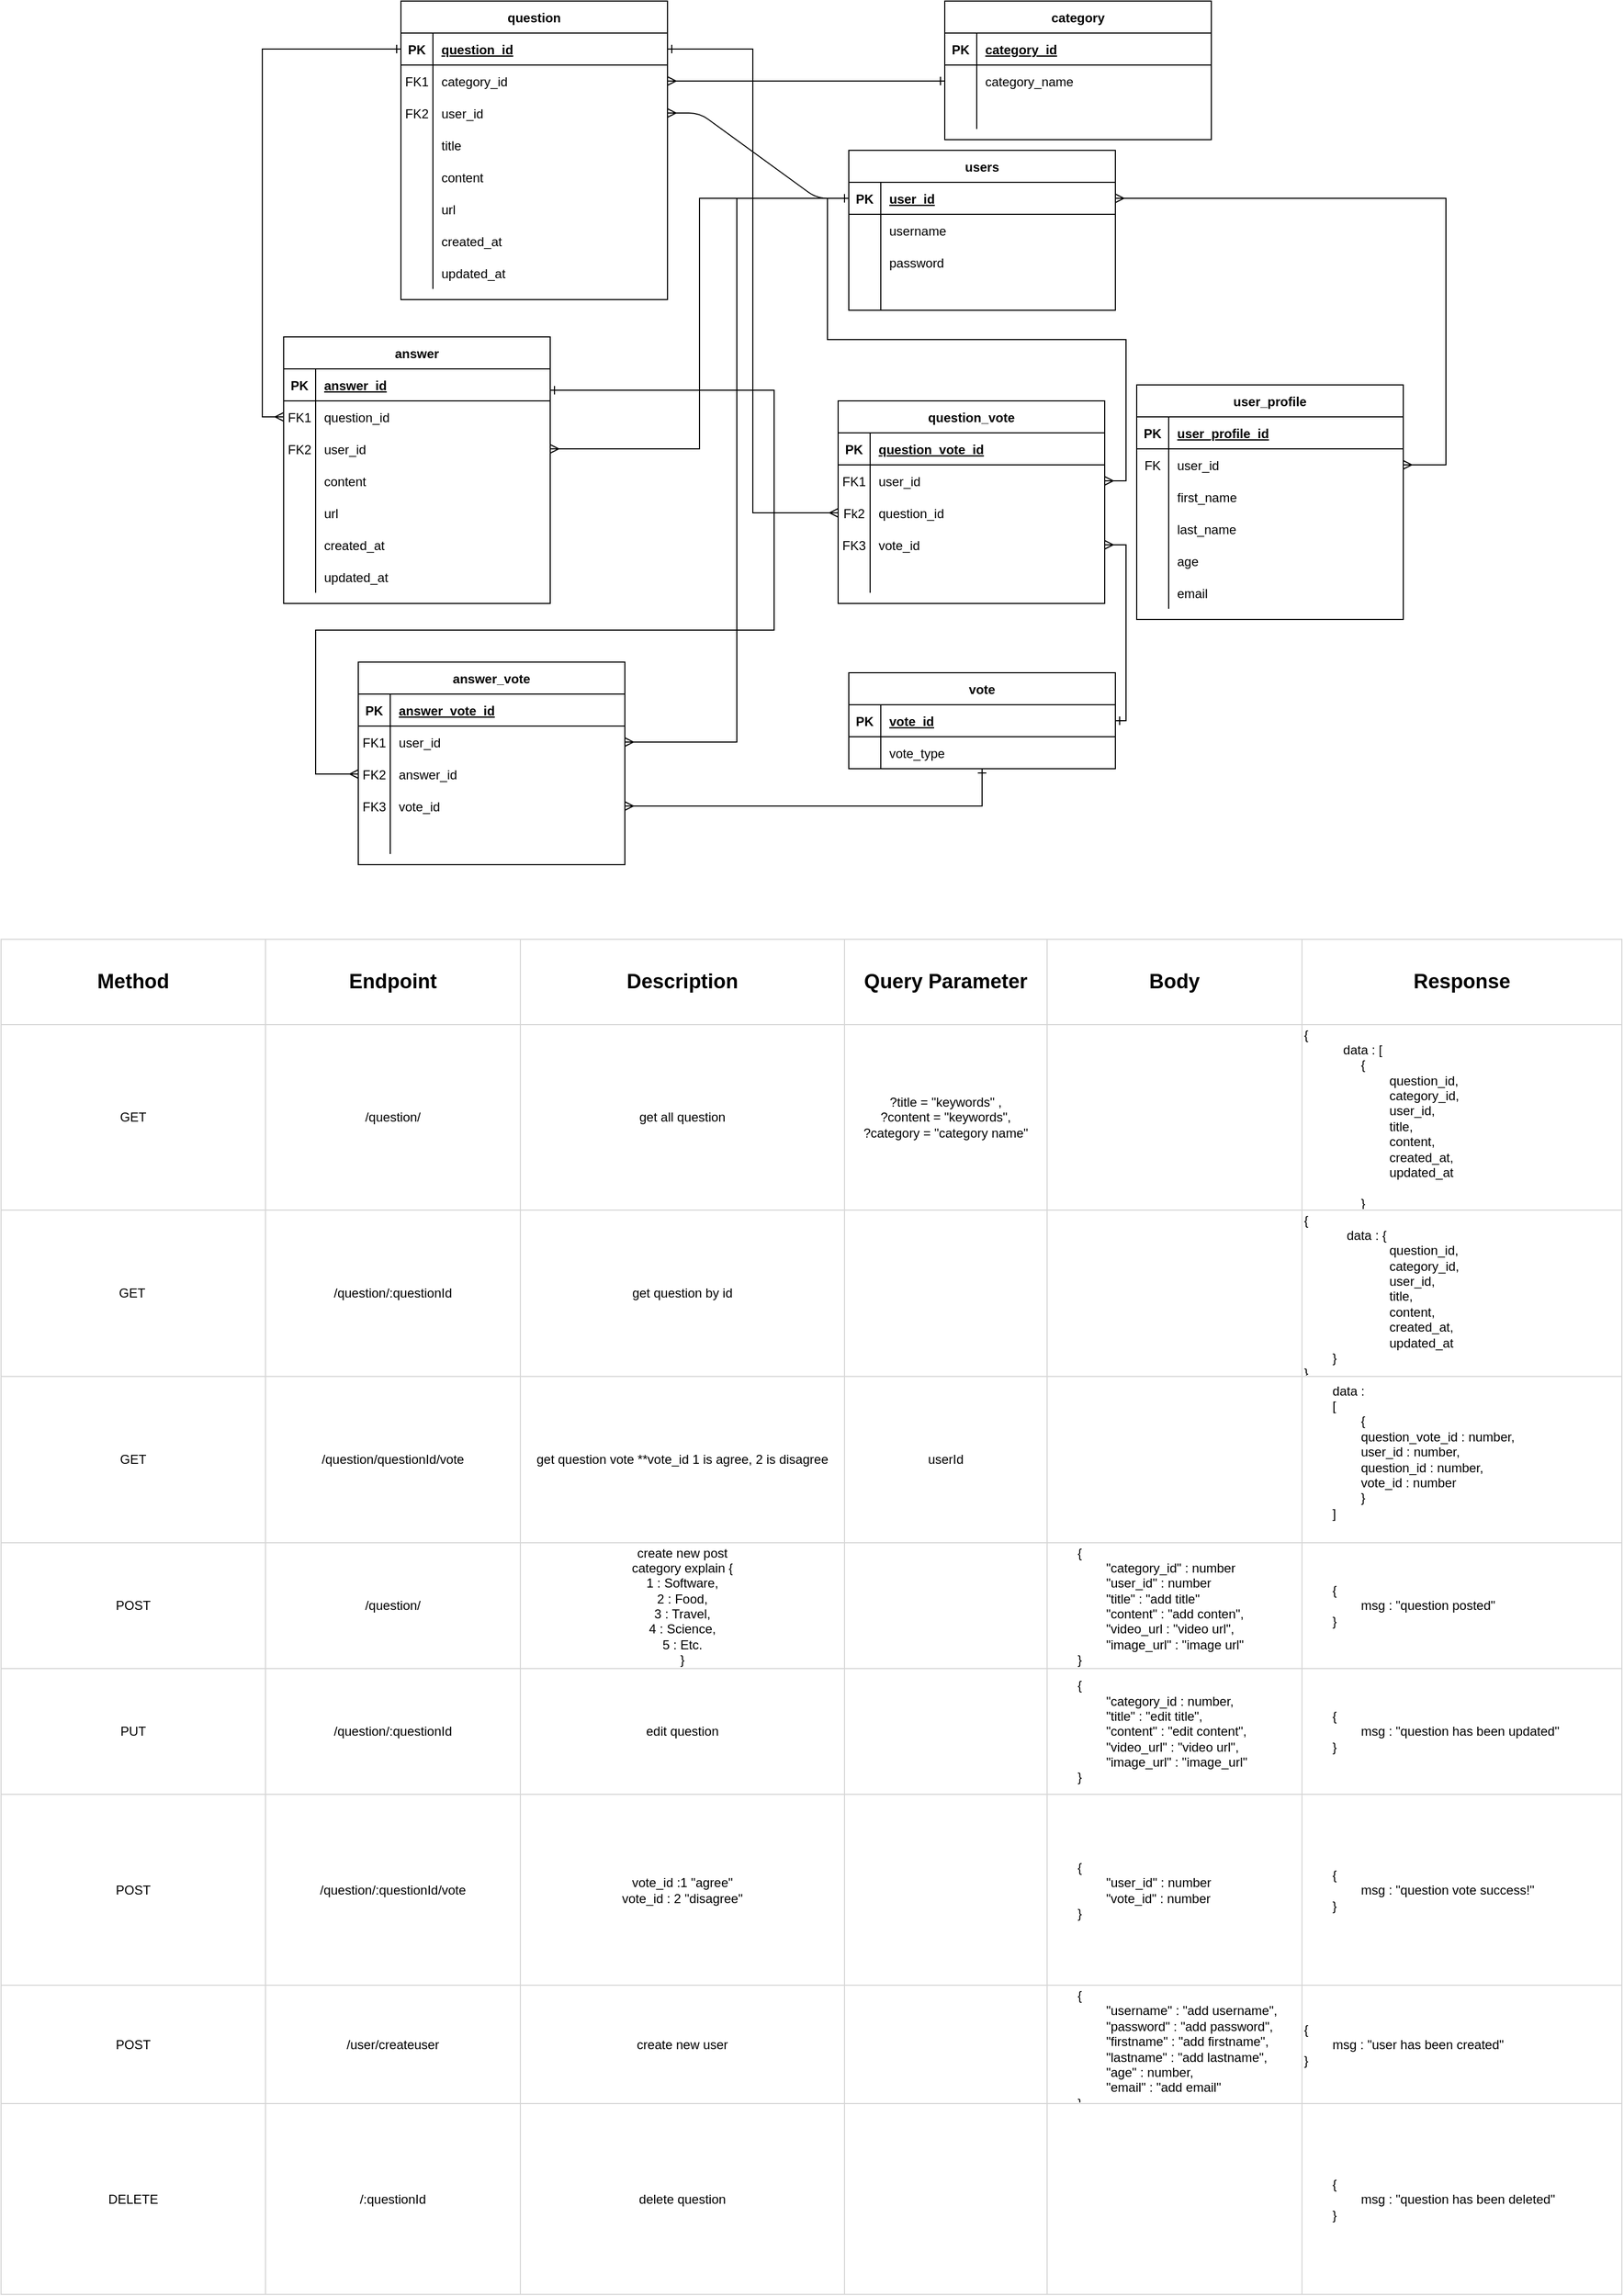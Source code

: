<mxfile version="20.3.0" type="device"><diagram id="R2lEEEUBdFMjLlhIrx00" name="Page-1"><mxGraphModel dx="2035" dy="714" grid="1" gridSize="10" guides="1" tooltips="1" connect="1" arrows="1" fold="1" page="1" pageScale="1" pageWidth="850" pageHeight="1100" math="0" shadow="0" extFonts="Permanent Marker^https://fonts.googleapis.com/css?family=Permanent+Marker"><root><mxCell id="0"/><mxCell id="1" parent="0"/><mxCell id="C-vyLk0tnHw3VtMMgP7b-1" value="" style="edgeStyle=entityRelationEdgeStyle;endArrow=ERone;startArrow=ERmany;endFill=0;startFill=0;exitX=1;exitY=0.5;exitDx=0;exitDy=0;labelBackgroundColor=none;" parent="1" source="zUcxtYKkW9iYwSjdpbIc-18" target="C-vyLk0tnHw3VtMMgP7b-6" edge="1"><mxGeometry width="100" height="100" relative="1" as="geometry"><mxPoint x="420" y="720" as="sourcePoint"/><mxPoint x="520" y="620" as="targetPoint"/></mxGeometry></mxCell><mxCell id="C-vyLk0tnHw3VtMMgP7b-12" value="" style="edgeStyle=entityRelationEdgeStyle;endArrow=ERone;startArrow=ERmany;endFill=0;startFill=0;entryX=0;entryY=0.5;entryDx=0;entryDy=0;labelBackgroundColor=none;" parent="1" source="zUcxtYKkW9iYwSjdpbIc-21" target="C-vyLk0tnHw3VtMMgP7b-14" edge="1"><mxGeometry width="100" height="100" relative="1" as="geometry"><mxPoint x="570" y="495" as="sourcePoint"/><mxPoint x="540" y="205" as="targetPoint"/></mxGeometry></mxCell><mxCell id="C-vyLk0tnHw3VtMMgP7b-2" value="category" style="shape=table;startSize=30;container=1;collapsible=1;childLayout=tableLayout;fixedRows=1;rowLines=0;fontStyle=1;align=center;resizeLast=1;labelBackgroundColor=none;" parent="1" vertex="1"><mxGeometry x="550" y="20" width="250" height="130" as="geometry"/></mxCell><mxCell id="C-vyLk0tnHw3VtMMgP7b-3" value="" style="shape=partialRectangle;collapsible=0;dropTarget=0;pointerEvents=0;fillColor=none;points=[[0,0.5],[1,0.5]];portConstraint=eastwest;top=0;left=0;right=0;bottom=1;labelBackgroundColor=none;" parent="C-vyLk0tnHw3VtMMgP7b-2" vertex="1"><mxGeometry y="30" width="250" height="30" as="geometry"/></mxCell><mxCell id="C-vyLk0tnHw3VtMMgP7b-4" value="PK" style="shape=partialRectangle;overflow=hidden;connectable=0;fillColor=none;top=0;left=0;bottom=0;right=0;fontStyle=1;labelBackgroundColor=none;" parent="C-vyLk0tnHw3VtMMgP7b-3" vertex="1"><mxGeometry width="30" height="30" as="geometry"><mxRectangle width="30" height="30" as="alternateBounds"/></mxGeometry></mxCell><mxCell id="C-vyLk0tnHw3VtMMgP7b-5" value="category_id" style="shape=partialRectangle;overflow=hidden;connectable=0;fillColor=none;top=0;left=0;bottom=0;right=0;align=left;spacingLeft=6;fontStyle=5;labelBackgroundColor=none;" parent="C-vyLk0tnHw3VtMMgP7b-3" vertex="1"><mxGeometry x="30" width="220" height="30" as="geometry"><mxRectangle width="220" height="30" as="alternateBounds"/></mxGeometry></mxCell><mxCell id="C-vyLk0tnHw3VtMMgP7b-6" value="" style="shape=partialRectangle;collapsible=0;dropTarget=0;pointerEvents=0;fillColor=none;points=[[0,0.5],[1,0.5]];portConstraint=eastwest;top=0;left=0;right=0;bottom=0;labelBackgroundColor=none;" parent="C-vyLk0tnHw3VtMMgP7b-2" vertex="1"><mxGeometry y="60" width="250" height="30" as="geometry"/></mxCell><mxCell id="C-vyLk0tnHw3VtMMgP7b-7" value="" style="shape=partialRectangle;overflow=hidden;connectable=0;fillColor=none;top=0;left=0;bottom=0;right=0;labelBackgroundColor=none;" parent="C-vyLk0tnHw3VtMMgP7b-6" vertex="1"><mxGeometry width="30" height="30" as="geometry"><mxRectangle width="30" height="30" as="alternateBounds"/></mxGeometry></mxCell><mxCell id="C-vyLk0tnHw3VtMMgP7b-8" value="category_name" style="shape=partialRectangle;overflow=hidden;connectable=0;fillColor=none;top=0;left=0;bottom=0;right=0;align=left;spacingLeft=6;labelBackgroundColor=none;" parent="C-vyLk0tnHw3VtMMgP7b-6" vertex="1"><mxGeometry x="30" width="220" height="30" as="geometry"><mxRectangle width="220" height="30" as="alternateBounds"/></mxGeometry></mxCell><mxCell id="C-vyLk0tnHw3VtMMgP7b-9" value="" style="shape=partialRectangle;collapsible=0;dropTarget=0;pointerEvents=0;fillColor=none;points=[[0,0.5],[1,0.5]];portConstraint=eastwest;top=0;left=0;right=0;bottom=0;labelBackgroundColor=none;" parent="C-vyLk0tnHw3VtMMgP7b-2" vertex="1"><mxGeometry y="90" width="250" height="30" as="geometry"/></mxCell><mxCell id="C-vyLk0tnHw3VtMMgP7b-10" value="" style="shape=partialRectangle;overflow=hidden;connectable=0;fillColor=none;top=0;left=0;bottom=0;right=0;labelBackgroundColor=none;" parent="C-vyLk0tnHw3VtMMgP7b-9" vertex="1"><mxGeometry width="30" height="30" as="geometry"><mxRectangle width="30" height="30" as="alternateBounds"/></mxGeometry></mxCell><mxCell id="C-vyLk0tnHw3VtMMgP7b-11" value="" style="shape=partialRectangle;overflow=hidden;connectable=0;fillColor=none;top=0;left=0;bottom=0;right=0;align=left;spacingLeft=6;labelBackgroundColor=none;" parent="C-vyLk0tnHw3VtMMgP7b-9" vertex="1"><mxGeometry x="30" width="220" height="30" as="geometry"><mxRectangle width="220" height="30" as="alternateBounds"/></mxGeometry></mxCell><mxCell id="C-vyLk0tnHw3VtMMgP7b-13" value="users" style="shape=table;startSize=30;container=1;collapsible=1;childLayout=tableLayout;fixedRows=1;rowLines=0;fontStyle=1;align=center;resizeLast=1;labelBackgroundColor=none;" parent="1" vertex="1"><mxGeometry x="460" y="160" width="250" height="150" as="geometry"/></mxCell><mxCell id="C-vyLk0tnHw3VtMMgP7b-14" value="" style="shape=partialRectangle;collapsible=0;dropTarget=0;pointerEvents=0;fillColor=none;points=[[0,0.5],[1,0.5]];portConstraint=eastwest;top=0;left=0;right=0;bottom=1;labelBackgroundColor=none;" parent="C-vyLk0tnHw3VtMMgP7b-13" vertex="1"><mxGeometry y="30" width="250" height="30" as="geometry"/></mxCell><mxCell id="C-vyLk0tnHw3VtMMgP7b-15" value="PK" style="shape=partialRectangle;overflow=hidden;connectable=0;fillColor=none;top=0;left=0;bottom=0;right=0;fontStyle=1;labelBackgroundColor=none;" parent="C-vyLk0tnHw3VtMMgP7b-14" vertex="1"><mxGeometry width="30" height="30" as="geometry"><mxRectangle width="30" height="30" as="alternateBounds"/></mxGeometry></mxCell><mxCell id="C-vyLk0tnHw3VtMMgP7b-16" value="user_id" style="shape=partialRectangle;overflow=hidden;connectable=0;fillColor=none;top=0;left=0;bottom=0;right=0;align=left;spacingLeft=6;fontStyle=5;labelBackgroundColor=none;" parent="C-vyLk0tnHw3VtMMgP7b-14" vertex="1"><mxGeometry x="30" width="220" height="30" as="geometry"><mxRectangle width="220" height="30" as="alternateBounds"/></mxGeometry></mxCell><mxCell id="C-vyLk0tnHw3VtMMgP7b-17" value="" style="shape=partialRectangle;collapsible=0;dropTarget=0;pointerEvents=0;fillColor=none;points=[[0,0.5],[1,0.5]];portConstraint=eastwest;top=0;left=0;right=0;bottom=0;labelBackgroundColor=none;" parent="C-vyLk0tnHw3VtMMgP7b-13" vertex="1"><mxGeometry y="60" width="250" height="30" as="geometry"/></mxCell><mxCell id="C-vyLk0tnHw3VtMMgP7b-18" value="" style="shape=partialRectangle;overflow=hidden;connectable=0;fillColor=none;top=0;left=0;bottom=0;right=0;labelBackgroundColor=none;" parent="C-vyLk0tnHw3VtMMgP7b-17" vertex="1"><mxGeometry width="30" height="30" as="geometry"><mxRectangle width="30" height="30" as="alternateBounds"/></mxGeometry></mxCell><mxCell id="C-vyLk0tnHw3VtMMgP7b-19" value="username" style="shape=partialRectangle;overflow=hidden;connectable=0;fillColor=none;top=0;left=0;bottom=0;right=0;align=left;spacingLeft=6;labelBackgroundColor=none;" parent="C-vyLk0tnHw3VtMMgP7b-17" vertex="1"><mxGeometry x="30" width="220" height="30" as="geometry"><mxRectangle width="220" height="30" as="alternateBounds"/></mxGeometry></mxCell><mxCell id="C-vyLk0tnHw3VtMMgP7b-20" value="" style="shape=partialRectangle;collapsible=0;dropTarget=0;pointerEvents=0;fillColor=none;points=[[0,0.5],[1,0.5]];portConstraint=eastwest;top=0;left=0;right=0;bottom=0;labelBackgroundColor=none;" parent="C-vyLk0tnHw3VtMMgP7b-13" vertex="1"><mxGeometry y="90" width="250" height="30" as="geometry"/></mxCell><mxCell id="C-vyLk0tnHw3VtMMgP7b-21" value="" style="shape=partialRectangle;overflow=hidden;connectable=0;fillColor=none;top=0;left=0;bottom=0;right=0;labelBackgroundColor=none;" parent="C-vyLk0tnHw3VtMMgP7b-20" vertex="1"><mxGeometry width="30" height="30" as="geometry"><mxRectangle width="30" height="30" as="alternateBounds"/></mxGeometry></mxCell><mxCell id="C-vyLk0tnHw3VtMMgP7b-22" value="password" style="shape=partialRectangle;overflow=hidden;connectable=0;fillColor=none;top=0;left=0;bottom=0;right=0;align=left;spacingLeft=6;labelBackgroundColor=none;" parent="C-vyLk0tnHw3VtMMgP7b-20" vertex="1"><mxGeometry x="30" width="220" height="30" as="geometry"><mxRectangle width="220" height="30" as="alternateBounds"/></mxGeometry></mxCell><mxCell id="zUcxtYKkW9iYwSjdpbIc-52" value="" style="shape=partialRectangle;collapsible=0;dropTarget=0;pointerEvents=0;fillColor=none;points=[[0,0.5],[1,0.5]];portConstraint=eastwest;top=0;left=0;right=0;bottom=0;labelBackgroundColor=none;" parent="C-vyLk0tnHw3VtMMgP7b-13" vertex="1"><mxGeometry y="120" width="250" height="30" as="geometry"/></mxCell><mxCell id="zUcxtYKkW9iYwSjdpbIc-53" value="" style="shape=partialRectangle;overflow=hidden;connectable=0;fillColor=none;top=0;left=0;bottom=0;right=0;labelBackgroundColor=none;" parent="zUcxtYKkW9iYwSjdpbIc-52" vertex="1"><mxGeometry width="30" height="30" as="geometry"><mxRectangle width="30" height="30" as="alternateBounds"/></mxGeometry></mxCell><mxCell id="zUcxtYKkW9iYwSjdpbIc-54" value="" style="shape=partialRectangle;overflow=hidden;connectable=0;fillColor=none;top=0;left=0;bottom=0;right=0;align=left;spacingLeft=6;labelBackgroundColor=none;" parent="zUcxtYKkW9iYwSjdpbIc-52" vertex="1"><mxGeometry x="30" width="220" height="30" as="geometry"><mxRectangle width="220" height="30" as="alternateBounds"/></mxGeometry></mxCell><mxCell id="C-vyLk0tnHw3VtMMgP7b-23" value="question" style="shape=table;startSize=30;container=1;collapsible=1;childLayout=tableLayout;fixedRows=1;rowLines=0;fontStyle=1;align=center;resizeLast=1;labelBackgroundColor=none;" parent="1" vertex="1"><mxGeometry x="40" y="20" width="250" height="280" as="geometry"/></mxCell><mxCell id="C-vyLk0tnHw3VtMMgP7b-24" value="" style="shape=partialRectangle;collapsible=0;dropTarget=0;pointerEvents=0;fillColor=none;points=[[0,0.5],[1,0.5]];portConstraint=eastwest;top=0;left=0;right=0;bottom=1;labelBackgroundColor=none;" parent="C-vyLk0tnHw3VtMMgP7b-23" vertex="1"><mxGeometry y="30" width="250" height="30" as="geometry"/></mxCell><mxCell id="C-vyLk0tnHw3VtMMgP7b-25" value="PK" style="shape=partialRectangle;overflow=hidden;connectable=0;fillColor=none;top=0;left=0;bottom=0;right=0;fontStyle=1;labelBackgroundColor=none;" parent="C-vyLk0tnHw3VtMMgP7b-24" vertex="1"><mxGeometry width="30" height="30" as="geometry"><mxRectangle width="30" height="30" as="alternateBounds"/></mxGeometry></mxCell><mxCell id="C-vyLk0tnHw3VtMMgP7b-26" value="question_id" style="shape=partialRectangle;overflow=hidden;connectable=0;fillColor=none;top=0;left=0;bottom=0;right=0;align=left;spacingLeft=6;fontStyle=5;labelBackgroundColor=none;" parent="C-vyLk0tnHw3VtMMgP7b-24" vertex="1"><mxGeometry x="30" width="220" height="30" as="geometry"><mxRectangle width="220" height="30" as="alternateBounds"/></mxGeometry></mxCell><mxCell id="zUcxtYKkW9iYwSjdpbIc-18" value="" style="shape=partialRectangle;collapsible=0;dropTarget=0;pointerEvents=0;fillColor=none;points=[[0,0.5],[1,0.5]];portConstraint=eastwest;top=0;left=0;right=0;bottom=0;labelBackgroundColor=none;" parent="C-vyLk0tnHw3VtMMgP7b-23" vertex="1"><mxGeometry y="60" width="250" height="30" as="geometry"/></mxCell><mxCell id="zUcxtYKkW9iYwSjdpbIc-19" value="FK1" style="shape=partialRectangle;overflow=hidden;connectable=0;fillColor=none;top=0;left=0;bottom=0;right=0;labelBackgroundColor=none;" parent="zUcxtYKkW9iYwSjdpbIc-18" vertex="1"><mxGeometry width="30" height="30" as="geometry"><mxRectangle width="30" height="30" as="alternateBounds"/></mxGeometry></mxCell><mxCell id="zUcxtYKkW9iYwSjdpbIc-20" value="category_id" style="shape=partialRectangle;overflow=hidden;connectable=0;fillColor=none;top=0;left=0;bottom=0;right=0;align=left;spacingLeft=6;labelBackgroundColor=none;" parent="zUcxtYKkW9iYwSjdpbIc-18" vertex="1"><mxGeometry x="30" width="220" height="30" as="geometry"><mxRectangle width="220" height="30" as="alternateBounds"/></mxGeometry></mxCell><mxCell id="zUcxtYKkW9iYwSjdpbIc-21" value="" style="shape=partialRectangle;collapsible=0;dropTarget=0;pointerEvents=0;fillColor=none;points=[[0,0.5],[1,0.5]];portConstraint=eastwest;top=0;left=0;right=0;bottom=0;labelBackgroundColor=none;" parent="C-vyLk0tnHw3VtMMgP7b-23" vertex="1"><mxGeometry y="90" width="250" height="30" as="geometry"/></mxCell><mxCell id="zUcxtYKkW9iYwSjdpbIc-22" value="FK2" style="shape=partialRectangle;overflow=hidden;connectable=0;fillColor=none;top=0;left=0;bottom=0;right=0;labelBackgroundColor=none;" parent="zUcxtYKkW9iYwSjdpbIc-21" vertex="1"><mxGeometry width="30" height="30" as="geometry"><mxRectangle width="30" height="30" as="alternateBounds"/></mxGeometry></mxCell><mxCell id="zUcxtYKkW9iYwSjdpbIc-23" value="user_id" style="shape=partialRectangle;overflow=hidden;connectable=0;fillColor=none;top=0;left=0;bottom=0;right=0;align=left;spacingLeft=6;labelBackgroundColor=none;" parent="zUcxtYKkW9iYwSjdpbIc-21" vertex="1"><mxGeometry x="30" width="220" height="30" as="geometry"><mxRectangle width="220" height="30" as="alternateBounds"/></mxGeometry></mxCell><mxCell id="C-vyLk0tnHw3VtMMgP7b-27" value="" style="shape=partialRectangle;collapsible=0;dropTarget=0;pointerEvents=0;fillColor=none;points=[[0,0.5],[1,0.5]];portConstraint=eastwest;top=0;left=0;right=0;bottom=0;labelBackgroundColor=none;" parent="C-vyLk0tnHw3VtMMgP7b-23" vertex="1"><mxGeometry y="120" width="250" height="30" as="geometry"/></mxCell><mxCell id="C-vyLk0tnHw3VtMMgP7b-28" value="" style="shape=partialRectangle;overflow=hidden;connectable=0;fillColor=none;top=0;left=0;bottom=0;right=0;labelBackgroundColor=none;" parent="C-vyLk0tnHw3VtMMgP7b-27" vertex="1"><mxGeometry width="30" height="30" as="geometry"><mxRectangle width="30" height="30" as="alternateBounds"/></mxGeometry></mxCell><mxCell id="C-vyLk0tnHw3VtMMgP7b-29" value="title" style="shape=partialRectangle;overflow=hidden;connectable=0;fillColor=none;top=0;left=0;bottom=0;right=0;align=left;spacingLeft=6;labelBackgroundColor=none;" parent="C-vyLk0tnHw3VtMMgP7b-27" vertex="1"><mxGeometry x="30" width="220" height="30" as="geometry"><mxRectangle width="220" height="30" as="alternateBounds"/></mxGeometry></mxCell><mxCell id="zUcxtYKkW9iYwSjdpbIc-24" value="" style="shape=partialRectangle;collapsible=0;dropTarget=0;pointerEvents=0;fillColor=none;points=[[0,0.5],[1,0.5]];portConstraint=eastwest;top=0;left=0;right=0;bottom=0;labelBackgroundColor=none;" parent="C-vyLk0tnHw3VtMMgP7b-23" vertex="1"><mxGeometry y="150" width="250" height="30" as="geometry"/></mxCell><mxCell id="zUcxtYKkW9iYwSjdpbIc-25" value="" style="shape=partialRectangle;overflow=hidden;connectable=0;fillColor=none;top=0;left=0;bottom=0;right=0;labelBackgroundColor=none;" parent="zUcxtYKkW9iYwSjdpbIc-24" vertex="1"><mxGeometry width="30" height="30" as="geometry"><mxRectangle width="30" height="30" as="alternateBounds"/></mxGeometry></mxCell><mxCell id="zUcxtYKkW9iYwSjdpbIc-26" value="content" style="shape=partialRectangle;overflow=hidden;connectable=0;fillColor=none;top=0;left=0;bottom=0;right=0;align=left;spacingLeft=6;labelBackgroundColor=none;" parent="zUcxtYKkW9iYwSjdpbIc-24" vertex="1"><mxGeometry x="30" width="220" height="30" as="geometry"><mxRectangle width="220" height="30" as="alternateBounds"/></mxGeometry></mxCell><mxCell id="zUcxtYKkW9iYwSjdpbIc-265" value="" style="shape=partialRectangle;collapsible=0;dropTarget=0;pointerEvents=0;fillColor=none;points=[[0,0.5],[1,0.5]];portConstraint=eastwest;top=0;left=0;right=0;bottom=0;labelBackgroundColor=none;" parent="C-vyLk0tnHw3VtMMgP7b-23" vertex="1"><mxGeometry y="180" width="250" height="30" as="geometry"/></mxCell><mxCell id="zUcxtYKkW9iYwSjdpbIc-266" value="" style="shape=partialRectangle;overflow=hidden;connectable=0;fillColor=none;top=0;left=0;bottom=0;right=0;labelBackgroundColor=none;" parent="zUcxtYKkW9iYwSjdpbIc-265" vertex="1"><mxGeometry width="30" height="30" as="geometry"><mxRectangle width="30" height="30" as="alternateBounds"/></mxGeometry></mxCell><mxCell id="zUcxtYKkW9iYwSjdpbIc-267" value="url" style="shape=partialRectangle;overflow=hidden;connectable=0;fillColor=none;top=0;left=0;bottom=0;right=0;align=left;spacingLeft=6;labelBackgroundColor=none;" parent="zUcxtYKkW9iYwSjdpbIc-265" vertex="1"><mxGeometry x="30" width="220" height="30" as="geometry"><mxRectangle width="220" height="30" as="alternateBounds"/></mxGeometry></mxCell><mxCell id="zUcxtYKkW9iYwSjdpbIc-27" value="" style="shape=partialRectangle;collapsible=0;dropTarget=0;pointerEvents=0;fillColor=none;points=[[0,0.5],[1,0.5]];portConstraint=eastwest;top=0;left=0;right=0;bottom=0;labelBackgroundColor=none;" parent="C-vyLk0tnHw3VtMMgP7b-23" vertex="1"><mxGeometry y="210" width="250" height="30" as="geometry"/></mxCell><mxCell id="zUcxtYKkW9iYwSjdpbIc-28" value="" style="shape=partialRectangle;overflow=hidden;connectable=0;fillColor=none;top=0;left=0;bottom=0;right=0;labelBackgroundColor=none;" parent="zUcxtYKkW9iYwSjdpbIc-27" vertex="1"><mxGeometry width="30" height="30" as="geometry"><mxRectangle width="30" height="30" as="alternateBounds"/></mxGeometry></mxCell><mxCell id="zUcxtYKkW9iYwSjdpbIc-29" value="created_at" style="shape=partialRectangle;overflow=hidden;connectable=0;fillColor=none;top=0;left=0;bottom=0;right=0;align=left;spacingLeft=6;labelBackgroundColor=none;" parent="zUcxtYKkW9iYwSjdpbIc-27" vertex="1"><mxGeometry x="30" width="220" height="30" as="geometry"><mxRectangle width="220" height="30" as="alternateBounds"/></mxGeometry></mxCell><mxCell id="zUcxtYKkW9iYwSjdpbIc-30" value="" style="shape=partialRectangle;collapsible=0;dropTarget=0;pointerEvents=0;fillColor=none;points=[[0,0.5],[1,0.5]];portConstraint=eastwest;top=0;left=0;right=0;bottom=0;labelBackgroundColor=none;" parent="C-vyLk0tnHw3VtMMgP7b-23" vertex="1"><mxGeometry y="240" width="250" height="30" as="geometry"/></mxCell><mxCell id="zUcxtYKkW9iYwSjdpbIc-31" value="" style="shape=partialRectangle;overflow=hidden;connectable=0;fillColor=none;top=0;left=0;bottom=0;right=0;labelBackgroundColor=none;" parent="zUcxtYKkW9iYwSjdpbIc-30" vertex="1"><mxGeometry width="30" height="30" as="geometry"><mxRectangle width="30" height="30" as="alternateBounds"/></mxGeometry></mxCell><mxCell id="zUcxtYKkW9iYwSjdpbIc-32" value="updated_at" style="shape=partialRectangle;overflow=hidden;connectable=0;fillColor=none;top=0;left=0;bottom=0;right=0;align=left;spacingLeft=6;labelBackgroundColor=none;" parent="zUcxtYKkW9iYwSjdpbIc-30" vertex="1"><mxGeometry x="30" width="220" height="30" as="geometry"><mxRectangle width="220" height="30" as="alternateBounds"/></mxGeometry></mxCell><mxCell id="zUcxtYKkW9iYwSjdpbIc-55" value="answer" style="shape=table;startSize=30;container=1;collapsible=1;childLayout=tableLayout;fixedRows=1;rowLines=0;fontStyle=1;align=center;resizeLast=1;labelBackgroundColor=none;" parent="1" vertex="1"><mxGeometry x="-70" y="335" width="250" height="250" as="geometry"/></mxCell><mxCell id="zUcxtYKkW9iYwSjdpbIc-56" value="" style="shape=partialRectangle;collapsible=0;dropTarget=0;pointerEvents=0;fillColor=none;points=[[0,0.5],[1,0.5]];portConstraint=eastwest;top=0;left=0;right=0;bottom=1;labelBackgroundColor=none;" parent="zUcxtYKkW9iYwSjdpbIc-55" vertex="1"><mxGeometry y="30" width="250" height="30" as="geometry"/></mxCell><mxCell id="zUcxtYKkW9iYwSjdpbIc-57" value="PK" style="shape=partialRectangle;overflow=hidden;connectable=0;fillColor=none;top=0;left=0;bottom=0;right=0;fontStyle=1;labelBackgroundColor=none;" parent="zUcxtYKkW9iYwSjdpbIc-56" vertex="1"><mxGeometry width="30" height="30" as="geometry"><mxRectangle width="30" height="30" as="alternateBounds"/></mxGeometry></mxCell><mxCell id="zUcxtYKkW9iYwSjdpbIc-58" value="answer_id" style="shape=partialRectangle;overflow=hidden;connectable=0;fillColor=none;top=0;left=0;bottom=0;right=0;align=left;spacingLeft=6;fontStyle=5;labelBackgroundColor=none;" parent="zUcxtYKkW9iYwSjdpbIc-56" vertex="1"><mxGeometry x="30" width="220" height="30" as="geometry"><mxRectangle width="220" height="30" as="alternateBounds"/></mxGeometry></mxCell><mxCell id="zUcxtYKkW9iYwSjdpbIc-59" value="" style="shape=partialRectangle;collapsible=0;dropTarget=0;pointerEvents=0;fillColor=none;points=[[0,0.5],[1,0.5]];portConstraint=eastwest;top=0;left=0;right=0;bottom=0;labelBackgroundColor=none;" parent="zUcxtYKkW9iYwSjdpbIc-55" vertex="1"><mxGeometry y="60" width="250" height="30" as="geometry"/></mxCell><mxCell id="zUcxtYKkW9iYwSjdpbIc-60" value="FK1" style="shape=partialRectangle;overflow=hidden;connectable=0;fillColor=none;top=0;left=0;bottom=0;right=0;labelBackgroundColor=none;" parent="zUcxtYKkW9iYwSjdpbIc-59" vertex="1"><mxGeometry width="30" height="30" as="geometry"><mxRectangle width="30" height="30" as="alternateBounds"/></mxGeometry></mxCell><mxCell id="zUcxtYKkW9iYwSjdpbIc-61" value="question_id" style="shape=partialRectangle;overflow=hidden;connectable=0;fillColor=none;top=0;left=0;bottom=0;right=0;align=left;spacingLeft=6;labelBackgroundColor=none;" parent="zUcxtYKkW9iYwSjdpbIc-59" vertex="1"><mxGeometry x="30" width="220" height="30" as="geometry"><mxRectangle width="220" height="30" as="alternateBounds"/></mxGeometry></mxCell><mxCell id="zUcxtYKkW9iYwSjdpbIc-268" value="" style="shape=partialRectangle;collapsible=0;dropTarget=0;pointerEvents=0;fillColor=none;points=[[0,0.5],[1,0.5]];portConstraint=eastwest;top=0;left=0;right=0;bottom=0;labelBackgroundColor=none;" parent="zUcxtYKkW9iYwSjdpbIc-55" vertex="1"><mxGeometry y="90" width="250" height="30" as="geometry"/></mxCell><mxCell id="zUcxtYKkW9iYwSjdpbIc-269" value="FK2" style="shape=partialRectangle;overflow=hidden;connectable=0;fillColor=none;top=0;left=0;bottom=0;right=0;labelBackgroundColor=none;" parent="zUcxtYKkW9iYwSjdpbIc-268" vertex="1"><mxGeometry width="30" height="30" as="geometry"><mxRectangle width="30" height="30" as="alternateBounds"/></mxGeometry></mxCell><mxCell id="zUcxtYKkW9iYwSjdpbIc-270" value="user_id" style="shape=partialRectangle;overflow=hidden;connectable=0;fillColor=none;top=0;left=0;bottom=0;right=0;align=left;spacingLeft=6;labelBackgroundColor=none;" parent="zUcxtYKkW9iYwSjdpbIc-268" vertex="1"><mxGeometry x="30" width="220" height="30" as="geometry"><mxRectangle width="220" height="30" as="alternateBounds"/></mxGeometry></mxCell><mxCell id="zUcxtYKkW9iYwSjdpbIc-62" value="" style="shape=partialRectangle;collapsible=0;dropTarget=0;pointerEvents=0;fillColor=none;points=[[0,0.5],[1,0.5]];portConstraint=eastwest;top=0;left=0;right=0;bottom=0;labelBackgroundColor=none;" parent="zUcxtYKkW9iYwSjdpbIc-55" vertex="1"><mxGeometry y="120" width="250" height="30" as="geometry"/></mxCell><mxCell id="zUcxtYKkW9iYwSjdpbIc-63" value="" style="shape=partialRectangle;overflow=hidden;connectable=0;fillColor=none;top=0;left=0;bottom=0;right=0;labelBackgroundColor=none;" parent="zUcxtYKkW9iYwSjdpbIc-62" vertex="1"><mxGeometry width="30" height="30" as="geometry"><mxRectangle width="30" height="30" as="alternateBounds"/></mxGeometry></mxCell><mxCell id="zUcxtYKkW9iYwSjdpbIc-64" value="content" style="shape=partialRectangle;overflow=hidden;connectable=0;fillColor=none;top=0;left=0;bottom=0;right=0;align=left;spacingLeft=6;labelBackgroundColor=none;" parent="zUcxtYKkW9iYwSjdpbIc-62" vertex="1"><mxGeometry x="30" width="220" height="30" as="geometry"><mxRectangle width="220" height="30" as="alternateBounds"/></mxGeometry></mxCell><mxCell id="zUcxtYKkW9iYwSjdpbIc-272" value="" style="shape=partialRectangle;collapsible=0;dropTarget=0;pointerEvents=0;fillColor=none;points=[[0,0.5],[1,0.5]];portConstraint=eastwest;top=0;left=0;right=0;bottom=0;labelBackgroundColor=none;" parent="zUcxtYKkW9iYwSjdpbIc-55" vertex="1"><mxGeometry y="150" width="250" height="30" as="geometry"/></mxCell><mxCell id="zUcxtYKkW9iYwSjdpbIc-273" value="" style="shape=partialRectangle;overflow=hidden;connectable=0;fillColor=none;top=0;left=0;bottom=0;right=0;labelBackgroundColor=none;" parent="zUcxtYKkW9iYwSjdpbIc-272" vertex="1"><mxGeometry width="30" height="30" as="geometry"><mxRectangle width="30" height="30" as="alternateBounds"/></mxGeometry></mxCell><mxCell id="zUcxtYKkW9iYwSjdpbIc-274" value="url" style="shape=partialRectangle;overflow=hidden;connectable=0;fillColor=none;top=0;left=0;bottom=0;right=0;align=left;spacingLeft=6;labelBackgroundColor=none;" parent="zUcxtYKkW9iYwSjdpbIc-272" vertex="1"><mxGeometry x="30" width="220" height="30" as="geometry"><mxRectangle width="220" height="30" as="alternateBounds"/></mxGeometry></mxCell><mxCell id="zUcxtYKkW9iYwSjdpbIc-275" value="" style="shape=partialRectangle;collapsible=0;dropTarget=0;pointerEvents=0;fillColor=none;points=[[0,0.5],[1,0.5]];portConstraint=eastwest;top=0;left=0;right=0;bottom=0;labelBackgroundColor=none;" parent="zUcxtYKkW9iYwSjdpbIc-55" vertex="1"><mxGeometry y="180" width="250" height="30" as="geometry"/></mxCell><mxCell id="zUcxtYKkW9iYwSjdpbIc-276" value="" style="shape=partialRectangle;overflow=hidden;connectable=0;fillColor=none;top=0;left=0;bottom=0;right=0;labelBackgroundColor=none;" parent="zUcxtYKkW9iYwSjdpbIc-275" vertex="1"><mxGeometry width="30" height="30" as="geometry"><mxRectangle width="30" height="30" as="alternateBounds"/></mxGeometry></mxCell><mxCell id="zUcxtYKkW9iYwSjdpbIc-277" value="created_at" style="shape=partialRectangle;overflow=hidden;connectable=0;fillColor=none;top=0;left=0;bottom=0;right=0;align=left;spacingLeft=6;labelBackgroundColor=none;" parent="zUcxtYKkW9iYwSjdpbIc-275" vertex="1"><mxGeometry x="30" width="220" height="30" as="geometry"><mxRectangle width="220" height="30" as="alternateBounds"/></mxGeometry></mxCell><mxCell id="zUcxtYKkW9iYwSjdpbIc-297" value="" style="shape=partialRectangle;collapsible=0;dropTarget=0;pointerEvents=0;fillColor=none;points=[[0,0.5],[1,0.5]];portConstraint=eastwest;top=0;left=0;right=0;bottom=0;labelBackgroundColor=none;" parent="zUcxtYKkW9iYwSjdpbIc-55" vertex="1"><mxGeometry y="210" width="250" height="30" as="geometry"/></mxCell><mxCell id="zUcxtYKkW9iYwSjdpbIc-298" value="" style="shape=partialRectangle;overflow=hidden;connectable=0;fillColor=none;top=0;left=0;bottom=0;right=0;labelBackgroundColor=none;" parent="zUcxtYKkW9iYwSjdpbIc-297" vertex="1"><mxGeometry width="30" height="30" as="geometry"><mxRectangle width="30" height="30" as="alternateBounds"/></mxGeometry></mxCell><mxCell id="zUcxtYKkW9iYwSjdpbIc-299" value="updated_at" style="shape=partialRectangle;overflow=hidden;connectable=0;fillColor=none;top=0;left=0;bottom=0;right=0;align=left;spacingLeft=6;labelBackgroundColor=none;" parent="zUcxtYKkW9iYwSjdpbIc-297" vertex="1"><mxGeometry x="30" width="220" height="30" as="geometry"><mxRectangle width="220" height="30" as="alternateBounds"/></mxGeometry></mxCell><mxCell id="zUcxtYKkW9iYwSjdpbIc-75" style="edgeStyle=orthogonalEdgeStyle;rounded=0;orthogonalLoop=1;jettySize=auto;html=1;startArrow=ERone;startFill=0;endArrow=ERmany;endFill=0;exitX=0;exitY=0.5;exitDx=0;exitDy=0;entryX=0;entryY=0.5;entryDx=0;entryDy=0;labelBackgroundColor=none;" parent="1" source="C-vyLk0tnHw3VtMMgP7b-24" target="zUcxtYKkW9iYwSjdpbIc-59" edge="1"><mxGeometry relative="1" as="geometry"/></mxCell><mxCell id="zUcxtYKkW9iYwSjdpbIc-85" value="user_profile" style="shape=table;startSize=30;container=1;collapsible=1;childLayout=tableLayout;fixedRows=1;rowLines=0;fontStyle=1;align=center;resizeLast=1;labelBackgroundColor=none;" parent="1" vertex="1"><mxGeometry x="730" y="380" width="250" height="220" as="geometry"/></mxCell><mxCell id="zUcxtYKkW9iYwSjdpbIc-86" value="" style="shape=partialRectangle;collapsible=0;dropTarget=0;pointerEvents=0;fillColor=none;points=[[0,0.5],[1,0.5]];portConstraint=eastwest;top=0;left=0;right=0;bottom=1;labelBackgroundColor=none;" parent="zUcxtYKkW9iYwSjdpbIc-85" vertex="1"><mxGeometry y="30" width="250" height="30" as="geometry"/></mxCell><mxCell id="zUcxtYKkW9iYwSjdpbIc-87" value="PK" style="shape=partialRectangle;overflow=hidden;connectable=0;fillColor=none;top=0;left=0;bottom=0;right=0;fontStyle=1;labelBackgroundColor=none;" parent="zUcxtYKkW9iYwSjdpbIc-86" vertex="1"><mxGeometry width="30" height="30" as="geometry"><mxRectangle width="30" height="30" as="alternateBounds"/></mxGeometry></mxCell><mxCell id="zUcxtYKkW9iYwSjdpbIc-88" value="user_profile_id" style="shape=partialRectangle;overflow=hidden;connectable=0;fillColor=none;top=0;left=0;bottom=0;right=0;align=left;spacingLeft=6;fontStyle=5;labelBackgroundColor=none;" parent="zUcxtYKkW9iYwSjdpbIc-86" vertex="1"><mxGeometry x="30" width="220" height="30" as="geometry"><mxRectangle width="220" height="30" as="alternateBounds"/></mxGeometry></mxCell><mxCell id="zUcxtYKkW9iYwSjdpbIc-89" value="" style="shape=partialRectangle;collapsible=0;dropTarget=0;pointerEvents=0;fillColor=none;points=[[0,0.5],[1,0.5]];portConstraint=eastwest;top=0;left=0;right=0;bottom=0;labelBackgroundColor=none;" parent="zUcxtYKkW9iYwSjdpbIc-85" vertex="1"><mxGeometry y="60" width="250" height="30" as="geometry"/></mxCell><mxCell id="zUcxtYKkW9iYwSjdpbIc-90" value="FK" style="shape=partialRectangle;overflow=hidden;connectable=0;fillColor=none;top=0;left=0;bottom=0;right=0;labelBackgroundColor=none;" parent="zUcxtYKkW9iYwSjdpbIc-89" vertex="1"><mxGeometry width="30" height="30" as="geometry"><mxRectangle width="30" height="30" as="alternateBounds"/></mxGeometry></mxCell><mxCell id="zUcxtYKkW9iYwSjdpbIc-91" value="user_id" style="shape=partialRectangle;overflow=hidden;connectable=0;fillColor=none;top=0;left=0;bottom=0;right=0;align=left;spacingLeft=6;labelBackgroundColor=none;" parent="zUcxtYKkW9iYwSjdpbIc-89" vertex="1"><mxGeometry x="30" width="220" height="30" as="geometry"><mxRectangle width="220" height="30" as="alternateBounds"/></mxGeometry></mxCell><mxCell id="zUcxtYKkW9iYwSjdpbIc-92" value="" style="shape=partialRectangle;collapsible=0;dropTarget=0;pointerEvents=0;fillColor=none;points=[[0,0.5],[1,0.5]];portConstraint=eastwest;top=0;left=0;right=0;bottom=0;labelBackgroundColor=none;" parent="zUcxtYKkW9iYwSjdpbIc-85" vertex="1"><mxGeometry y="90" width="250" height="30" as="geometry"/></mxCell><mxCell id="zUcxtYKkW9iYwSjdpbIc-93" value="" style="shape=partialRectangle;overflow=hidden;connectable=0;fillColor=none;top=0;left=0;bottom=0;right=0;labelBackgroundColor=none;" parent="zUcxtYKkW9iYwSjdpbIc-92" vertex="1"><mxGeometry width="30" height="30" as="geometry"><mxRectangle width="30" height="30" as="alternateBounds"/></mxGeometry></mxCell><mxCell id="zUcxtYKkW9iYwSjdpbIc-94" value="first_name" style="shape=partialRectangle;overflow=hidden;connectable=0;fillColor=none;top=0;left=0;bottom=0;right=0;align=left;spacingLeft=6;labelBackgroundColor=none;" parent="zUcxtYKkW9iYwSjdpbIc-92" vertex="1"><mxGeometry x="30" width="220" height="30" as="geometry"><mxRectangle width="220" height="30" as="alternateBounds"/></mxGeometry></mxCell><mxCell id="zUcxtYKkW9iYwSjdpbIc-95" value="" style="shape=partialRectangle;collapsible=0;dropTarget=0;pointerEvents=0;fillColor=none;points=[[0,0.5],[1,0.5]];portConstraint=eastwest;top=0;left=0;right=0;bottom=0;labelBackgroundColor=none;" parent="zUcxtYKkW9iYwSjdpbIc-85" vertex="1"><mxGeometry y="120" width="250" height="30" as="geometry"/></mxCell><mxCell id="zUcxtYKkW9iYwSjdpbIc-96" value="" style="shape=partialRectangle;overflow=hidden;connectable=0;fillColor=none;top=0;left=0;bottom=0;right=0;labelBackgroundColor=none;" parent="zUcxtYKkW9iYwSjdpbIc-95" vertex="1"><mxGeometry width="30" height="30" as="geometry"><mxRectangle width="30" height="30" as="alternateBounds"/></mxGeometry></mxCell><mxCell id="zUcxtYKkW9iYwSjdpbIc-97" value="last_name" style="shape=partialRectangle;overflow=hidden;connectable=0;fillColor=none;top=0;left=0;bottom=0;right=0;align=left;spacingLeft=6;labelBackgroundColor=none;" parent="zUcxtYKkW9iYwSjdpbIc-95" vertex="1"><mxGeometry x="30" width="220" height="30" as="geometry"><mxRectangle width="220" height="30" as="alternateBounds"/></mxGeometry></mxCell><mxCell id="zUcxtYKkW9iYwSjdpbIc-98" value="" style="shape=partialRectangle;collapsible=0;dropTarget=0;pointerEvents=0;fillColor=none;points=[[0,0.5],[1,0.5]];portConstraint=eastwest;top=0;left=0;right=0;bottom=0;labelBackgroundColor=none;" parent="zUcxtYKkW9iYwSjdpbIc-85" vertex="1"><mxGeometry y="150" width="250" height="30" as="geometry"/></mxCell><mxCell id="zUcxtYKkW9iYwSjdpbIc-99" value="" style="shape=partialRectangle;overflow=hidden;connectable=0;fillColor=none;top=0;left=0;bottom=0;right=0;labelBackgroundColor=none;" parent="zUcxtYKkW9iYwSjdpbIc-98" vertex="1"><mxGeometry width="30" height="30" as="geometry"><mxRectangle width="30" height="30" as="alternateBounds"/></mxGeometry></mxCell><mxCell id="zUcxtYKkW9iYwSjdpbIc-100" value="age" style="shape=partialRectangle;overflow=hidden;connectable=0;fillColor=none;top=0;left=0;bottom=0;right=0;align=left;spacingLeft=6;labelBackgroundColor=none;" parent="zUcxtYKkW9iYwSjdpbIc-98" vertex="1"><mxGeometry x="30" width="220" height="30" as="geometry"><mxRectangle width="220" height="30" as="alternateBounds"/></mxGeometry></mxCell><mxCell id="zUcxtYKkW9iYwSjdpbIc-110" value="" style="shape=partialRectangle;collapsible=0;dropTarget=0;pointerEvents=0;fillColor=none;points=[[0,0.5],[1,0.5]];portConstraint=eastwest;top=0;left=0;right=0;bottom=0;labelBackgroundColor=none;" parent="zUcxtYKkW9iYwSjdpbIc-85" vertex="1"><mxGeometry y="180" width="250" height="30" as="geometry"/></mxCell><mxCell id="zUcxtYKkW9iYwSjdpbIc-111" value="" style="shape=partialRectangle;overflow=hidden;connectable=0;fillColor=none;top=0;left=0;bottom=0;right=0;labelBackgroundColor=none;" parent="zUcxtYKkW9iYwSjdpbIc-110" vertex="1"><mxGeometry width="30" height="30" as="geometry"><mxRectangle width="30" height="30" as="alternateBounds"/></mxGeometry></mxCell><mxCell id="zUcxtYKkW9iYwSjdpbIc-112" value="email" style="shape=partialRectangle;overflow=hidden;connectable=0;fillColor=none;top=0;left=0;bottom=0;right=0;align=left;spacingLeft=6;labelBackgroundColor=none;" parent="zUcxtYKkW9iYwSjdpbIc-110" vertex="1"><mxGeometry x="30" width="220" height="30" as="geometry"><mxRectangle width="220" height="30" as="alternateBounds"/></mxGeometry></mxCell><mxCell id="zUcxtYKkW9iYwSjdpbIc-116" style="edgeStyle=orthogonalEdgeStyle;rounded=0;orthogonalLoop=1;jettySize=auto;html=1;entryX=1;entryY=0.5;entryDx=0;entryDy=0;startArrow=ERmany;startFill=0;endArrow=ERmany;endFill=0;exitX=1;exitY=0.5;exitDx=0;exitDy=0;labelBackgroundColor=none;" parent="1" source="C-vyLk0tnHw3VtMMgP7b-14" target="zUcxtYKkW9iYwSjdpbIc-89" edge="1"><mxGeometry relative="1" as="geometry"><Array as="points"><mxPoint x="1020" y="205"/><mxPoint x="1020" y="455"/></Array></mxGeometry></mxCell><mxCell id="zUcxtYKkW9iYwSjdpbIc-117" value="" style="shape=table;startSize=0;container=1;collapsible=0;childLayout=tableLayout;labelBackgroundColor=none;strokeColor=#D6D6D6;fontColor=default;" parent="1" vertex="1"><mxGeometry x="-335" y="900" width="1520" height="1271" as="geometry"/></mxCell><mxCell id="zUcxtYKkW9iYwSjdpbIc-118" value="" style="shape=tableRow;horizontal=0;startSize=0;swimlaneHead=0;swimlaneBody=0;top=0;left=0;bottom=0;right=0;collapsible=0;dropTarget=0;fillColor=none;points=[[0,0.5],[1,0.5]];portConstraint=eastwest;labelBackgroundColor=none;strokeColor=#171717;fontColor=default;verticalAlign=middle;swimlaneLine=0;" parent="zUcxtYKkW9iYwSjdpbIc-117" vertex="1"><mxGeometry width="1520" height="80" as="geometry"/></mxCell><mxCell id="zUcxtYKkW9iYwSjdpbIc-119" value="Method" style="shape=partialRectangle;html=1;whiteSpace=wrap;connectable=0;overflow=hidden;top=0;left=0;bottom=0;right=0;pointerEvents=1;labelBackgroundColor=none;strokeWidth=1;labelBorderColor=none;shadow=0;perimeterSpacing=1;strokeColor=#FFFFFF;sketch=0;fillColor=none;fontStyle=1;fontSize=19;" parent="zUcxtYKkW9iYwSjdpbIc-118" vertex="1"><mxGeometry width="248" height="80" as="geometry"><mxRectangle width="248" height="80" as="alternateBounds"/></mxGeometry></mxCell><mxCell id="zUcxtYKkW9iYwSjdpbIc-120" value="Endpoint" style="shape=partialRectangle;html=1;whiteSpace=wrap;connectable=0;overflow=hidden;top=0;left=0;bottom=0;right=0;pointerEvents=1;labelBackgroundColor=none;strokeWidth=2;strokeColor=#FFFFFF;fillColor=none;fontStyle=1;fontSize=19;" parent="zUcxtYKkW9iYwSjdpbIc-118" vertex="1"><mxGeometry x="248" width="239" height="80" as="geometry"><mxRectangle width="239" height="80" as="alternateBounds"/></mxGeometry></mxCell><mxCell id="zUcxtYKkW9iYwSjdpbIc-121" value="Description" style="shape=partialRectangle;html=1;whiteSpace=wrap;connectable=0;overflow=hidden;top=0;left=0;bottom=0;right=0;pointerEvents=1;labelBackgroundColor=none;strokeWidth=2;strokeColor=#FFFFFF;fillColor=none;fontStyle=1;fontSize=19;" parent="zUcxtYKkW9iYwSjdpbIc-118" vertex="1"><mxGeometry x="487" width="304" height="80" as="geometry"><mxRectangle width="304" height="80" as="alternateBounds"/></mxGeometry></mxCell><mxCell id="zUcxtYKkW9iYwSjdpbIc-122" value="Query Parameter" style="shape=partialRectangle;html=1;whiteSpace=wrap;connectable=0;overflow=hidden;top=0;left=0;bottom=0;right=0;pointerEvents=1;labelBackgroundColor=none;strokeWidth=2;strokeColor=#FFFFFF;fillColor=none;fontStyle=1;fontSize=19;" parent="zUcxtYKkW9iYwSjdpbIc-118" vertex="1"><mxGeometry x="791" width="190" height="80" as="geometry"><mxRectangle width="190" height="80" as="alternateBounds"/></mxGeometry></mxCell><mxCell id="zUcxtYKkW9iYwSjdpbIc-123" value="Body" style="shape=partialRectangle;html=1;whiteSpace=wrap;connectable=0;overflow=hidden;top=0;left=0;bottom=0;right=0;pointerEvents=1;labelBackgroundColor=none;strokeWidth=2;strokeColor=#FFFFFF;fillColor=none;fontStyle=1;fontSize=19;" parent="zUcxtYKkW9iYwSjdpbIc-118" vertex="1"><mxGeometry x="981" width="239" height="80" as="geometry"><mxRectangle width="239" height="80" as="alternateBounds"/></mxGeometry></mxCell><mxCell id="zUcxtYKkW9iYwSjdpbIc-124" value="Response" style="shape=partialRectangle;html=1;whiteSpace=wrap;connectable=0;overflow=hidden;top=0;left=0;bottom=0;right=0;pointerEvents=1;labelBackgroundColor=none;strokeWidth=2;fillColor=none;sketch=0;fontStyle=1;fontSize=19;" parent="zUcxtYKkW9iYwSjdpbIc-118" vertex="1"><mxGeometry x="1220" width="300" height="80" as="geometry"><mxRectangle width="300" height="80" as="alternateBounds"/></mxGeometry></mxCell><mxCell id="zUcxtYKkW9iYwSjdpbIc-142" style="shape=tableRow;horizontal=0;startSize=0;swimlaneHead=0;swimlaneBody=0;top=0;left=0;bottom=0;right=0;collapsible=0;dropTarget=0;fillColor=none;points=[[0,0.5],[1,0.5]];portConstraint=eastwest;labelBackgroundColor=none;strokeColor=#171717;fontColor=default;verticalAlign=middle;" parent="zUcxtYKkW9iYwSjdpbIc-117" vertex="1"><mxGeometry y="80" width="1520" height="174" as="geometry"/></mxCell><mxCell id="zUcxtYKkW9iYwSjdpbIc-143" value="GET" style="shape=partialRectangle;html=1;whiteSpace=wrap;connectable=0;overflow=hidden;fillColor=none;top=0;left=0;bottom=0;right=0;pointerEvents=1;labelBackgroundColor=none;strokeColor=#171717;fontColor=default;" parent="zUcxtYKkW9iYwSjdpbIc-142" vertex="1"><mxGeometry width="248" height="174" as="geometry"><mxRectangle width="248" height="174" as="alternateBounds"/></mxGeometry></mxCell><mxCell id="zUcxtYKkW9iYwSjdpbIc-144" value="/question/" style="shape=partialRectangle;html=1;whiteSpace=wrap;connectable=0;overflow=hidden;fillColor=none;top=0;left=0;bottom=0;right=0;pointerEvents=1;labelBackgroundColor=none;strokeColor=#171717;fontColor=default;" parent="zUcxtYKkW9iYwSjdpbIc-142" vertex="1"><mxGeometry x="248" width="239" height="174" as="geometry"><mxRectangle width="239" height="174" as="alternateBounds"/></mxGeometry></mxCell><mxCell id="zUcxtYKkW9iYwSjdpbIc-145" value="get all question" style="shape=partialRectangle;html=1;whiteSpace=wrap;connectable=0;overflow=hidden;fillColor=none;top=0;left=0;bottom=0;right=0;pointerEvents=1;labelBackgroundColor=none;strokeColor=#171717;fontColor=default;" parent="zUcxtYKkW9iYwSjdpbIc-142" vertex="1"><mxGeometry x="487" width="304" height="174" as="geometry"><mxRectangle width="304" height="174" as="alternateBounds"/></mxGeometry></mxCell><mxCell id="zUcxtYKkW9iYwSjdpbIc-146" value="?title = &quot;keywords&quot; ,&lt;br&gt;?content = &quot;keywords&quot;,&lt;br&gt;?category = &quot;category name&quot;" style="shape=partialRectangle;html=1;whiteSpace=wrap;connectable=0;overflow=hidden;fillColor=none;top=0;left=0;bottom=0;right=0;pointerEvents=1;labelBackgroundColor=none;strokeColor=#171717;fontColor=default;" parent="zUcxtYKkW9iYwSjdpbIc-142" vertex="1"><mxGeometry x="791" width="190" height="174" as="geometry"><mxRectangle width="190" height="174" as="alternateBounds"/></mxGeometry></mxCell><mxCell id="zUcxtYKkW9iYwSjdpbIc-147" style="shape=partialRectangle;html=1;whiteSpace=wrap;connectable=0;overflow=hidden;fillColor=none;top=0;left=0;bottom=0;right=0;pointerEvents=1;labelBackgroundColor=none;strokeColor=#171717;fontColor=default;" parent="zUcxtYKkW9iYwSjdpbIc-142" vertex="1"><mxGeometry x="981" width="239" height="174" as="geometry"><mxRectangle width="239" height="174" as="alternateBounds"/></mxGeometry></mxCell><mxCell id="zUcxtYKkW9iYwSjdpbIc-148" value="{&lt;br&gt;&lt;span style=&quot;white-space: pre;&quot;&gt;&#9;&amp;nbsp;&lt;/span&gt;&amp;nbsp; data : [&lt;br&gt;&lt;span style=&quot;white-space: pre;&quot;&gt;&#9;&lt;span style=&quot;white-space: pre;&quot;&gt;&#9;&lt;/span&gt;&lt;/span&gt;{&lt;br&gt;&lt;blockquote style=&quot;margin: 0 0 0 40px; border: none; padding: 0px;&quot;&gt;&lt;/blockquote&gt;&lt;blockquote style=&quot;margin: 0 0 0 40px; border: none; padding: 0px;&quot;&gt;&lt;/blockquote&gt;&lt;blockquote style=&quot;margin: 0 0 0 40px; border: none; padding: 0px;&quot;&gt;&lt;/blockquote&gt;&lt;span style=&quot;background-color: initial; white-space: pre;&quot;&gt;&lt;span style=&quot;white-space: pre;&quot;&gt;&#9;&lt;/span&gt;&#9;&lt;/span&gt;&lt;span style=&quot;background-color: initial; white-space: pre;&quot;&gt;&#9;&lt;/span&gt;&lt;span style=&quot;background-color: initial;&quot;&gt;question_id,&lt;/span&gt;&lt;br&gt;&lt;blockquote style=&quot;margin: 0 0 0 40px; border: none; padding: 0px;&quot;&gt;&lt;/blockquote&gt;&lt;span style=&quot;background-color: initial; white-space: pre;&quot;&gt;&lt;span style=&quot;white-space: pre;&quot;&gt;&#9;&lt;/span&gt;&#9;&lt;/span&gt;&lt;span style=&quot;background-color: initial; white-space: pre;&quot;&gt;&#9;&lt;/span&gt;&lt;span style=&quot;background-color: initial;&quot;&gt;category_id,&lt;/span&gt;&lt;br&gt;&lt;blockquote style=&quot;margin: 0 0 0 40px; border: none; padding: 0px;&quot;&gt;&lt;/blockquote&gt;&lt;span style=&quot;background-color: initial; white-space: pre;&quot;&gt;&#9;&lt;span style=&quot;white-space: pre;&quot;&gt;&#9;&lt;/span&gt;&lt;/span&gt;&lt;span style=&quot;background-color: initial; white-space: pre;&quot;&gt;&#9;&lt;/span&gt;&lt;span style=&quot;background-color: initial;&quot;&gt;user_id,&lt;/span&gt;&lt;br&gt;&lt;blockquote style=&quot;margin: 0 0 0 40px; border: none; padding: 0px;&quot;&gt;&lt;/blockquote&gt;&lt;span style=&quot;background-color: initial; white-space: pre;&quot;&gt;&lt;span style=&quot;white-space: pre;&quot;&gt;&#9;&lt;/span&gt;&#9;&lt;/span&gt;&lt;span style=&quot;background-color: initial; white-space: pre;&quot;&gt;&#9;&lt;/span&gt;&lt;span style=&quot;background-color: initial;&quot;&gt;title,&lt;/span&gt;&lt;br&gt;&lt;blockquote style=&quot;margin: 0 0 0 40px; border: none; padding: 0px;&quot;&gt;&lt;/blockquote&gt;&lt;span style=&quot;background-color: initial; white-space: pre;&quot;&gt;&#9;&lt;/span&gt;&lt;span style=&quot;background-color: initial; white-space: pre;&quot;&gt;&#9;&lt;span style=&quot;white-space: pre;&quot;&gt;&#9;&lt;/span&gt;&lt;/span&gt;&lt;span style=&quot;background-color: initial;&quot;&gt;content,&lt;/span&gt;&lt;br&gt;&lt;blockquote style=&quot;margin: 0 0 0 40px; border: none; padding: 0px;&quot;&gt;&lt;/blockquote&gt;&lt;span style=&quot;background-color: initial; white-space: pre;&quot;&gt;&#9;&lt;span style=&quot;white-space: pre;&quot;&gt;&#9;&lt;/span&gt;&lt;/span&gt;&lt;span style=&quot;background-color: initial; white-space: pre;&quot;&gt;&#9;&lt;/span&gt;&lt;span style=&quot;background-color: initial;&quot;&gt;created_at,&lt;/span&gt;&lt;br&gt;&lt;span style=&quot;white-space: pre;&quot;&gt;&lt;span style=&quot;white-space: pre;&quot;&gt;&#9;&lt;/span&gt;&#9;&lt;/span&gt;&lt;span style=&quot;white-space: pre;&quot;&gt;&#9;&lt;/span&gt;updated_at&lt;blockquote style=&quot;margin: 0 0 0 40px; border: none; padding: 0px;&quot;&gt;&lt;/blockquote&gt;&lt;blockquote style=&quot;margin: 0 0 0 40px; border: none; padding: 0px;&quot;&gt;&lt;/blockquote&gt;&lt;blockquote style=&quot;margin: 0 0 0 40px; border: none; padding: 0px;&quot;&gt;&lt;/blockquote&gt;&lt;blockquote style=&quot;margin: 0 0 0 40px; border: none; padding: 0px;&quot;&gt;&lt;/blockquote&gt;&lt;blockquote style=&quot;margin: 0 0 0 40px; border: none; padding: 0px;&quot;&gt;&lt;/blockquote&gt;&lt;blockquote style=&quot;margin: 0 0 0 40px; border: none; padding: 0px;&quot;&gt;&lt;/blockquote&gt;&lt;blockquote style=&quot;margin: 0 0 0 40px; border: none; padding: 0px;&quot;&gt;&lt;/blockquote&gt;&lt;blockquote style=&quot;margin: 0 0 0 40px; border: none; padding: 0px;&quot;&gt;&lt;/blockquote&gt;&lt;blockquote style=&quot;margin: 0 0 0 40px; border: none; padding: 0px;&quot;&gt;&lt;/blockquote&gt;&lt;blockquote style=&quot;margin: 0 0 0 40px; border: none; padding: 0px;&quot;&gt;&lt;/blockquote&gt;&lt;span style=&quot;white-space: pre;&quot;&gt;&#9;&lt;/span&gt;&lt;span style=&quot;white-space: pre;&quot;&gt;&#9;&lt;/span&gt;&lt;br&gt;&lt;span style=&quot;white-space: pre;&quot;&gt;&#9;&lt;span style=&quot;white-space: pre;&quot;&gt;&#9;&lt;/span&gt;&lt;/span&gt;}&lt;br&gt;&lt;span style=&quot;white-space: pre;&quot;&gt;&#9;&lt;/span&gt;]&lt;br&gt;}" style="shape=partialRectangle;html=1;whiteSpace=wrap;connectable=0;overflow=hidden;fillColor=none;top=0;left=0;bottom=0;right=0;pointerEvents=1;labelBackgroundColor=none;strokeColor=#171717;fontColor=default;align=left;" parent="zUcxtYKkW9iYwSjdpbIc-142" vertex="1"><mxGeometry x="1220" width="300" height="174" as="geometry"><mxRectangle width="300" height="174" as="alternateBounds"/></mxGeometry></mxCell><mxCell id="zUcxtYKkW9iYwSjdpbIc-206" style="shape=tableRow;horizontal=0;startSize=0;swimlaneHead=0;swimlaneBody=0;top=0;left=0;bottom=0;right=0;collapsible=0;dropTarget=0;fillColor=none;points=[[0,0.5],[1,0.5]];portConstraint=eastwest;labelBackgroundColor=none;strokeColor=#171717;fontColor=default;verticalAlign=middle;" parent="zUcxtYKkW9iYwSjdpbIc-117" vertex="1"><mxGeometry y="254" width="1520" height="156" as="geometry"/></mxCell><mxCell id="zUcxtYKkW9iYwSjdpbIc-207" value="GET&lt;span style=&quot;white-space: pre;&quot;&gt;&#9;&lt;/span&gt;" style="shape=partialRectangle;html=1;whiteSpace=wrap;connectable=0;overflow=hidden;fillColor=none;top=0;left=0;bottom=0;right=0;pointerEvents=1;labelBackgroundColor=none;strokeColor=#171717;fontColor=default;" parent="zUcxtYKkW9iYwSjdpbIc-206" vertex="1"><mxGeometry width="248" height="156" as="geometry"><mxRectangle width="248" height="156" as="alternateBounds"/></mxGeometry></mxCell><mxCell id="zUcxtYKkW9iYwSjdpbIc-208" value="/question/:questionId" style="shape=partialRectangle;html=1;whiteSpace=wrap;connectable=0;overflow=hidden;fillColor=none;top=0;left=0;bottom=0;right=0;pointerEvents=1;labelBackgroundColor=none;strokeColor=#171717;fontColor=default;" parent="zUcxtYKkW9iYwSjdpbIc-206" vertex="1"><mxGeometry x="248" width="239" height="156" as="geometry"><mxRectangle width="239" height="156" as="alternateBounds"/></mxGeometry></mxCell><mxCell id="zUcxtYKkW9iYwSjdpbIc-209" value="get question by id" style="shape=partialRectangle;html=1;whiteSpace=wrap;connectable=0;overflow=hidden;fillColor=none;top=0;left=0;bottom=0;right=0;pointerEvents=1;labelBackgroundColor=none;strokeColor=#171717;fontColor=default;" parent="zUcxtYKkW9iYwSjdpbIc-206" vertex="1"><mxGeometry x="487" width="304" height="156" as="geometry"><mxRectangle width="304" height="156" as="alternateBounds"/></mxGeometry></mxCell><mxCell id="zUcxtYKkW9iYwSjdpbIc-210" style="shape=partialRectangle;html=1;whiteSpace=wrap;connectable=0;overflow=hidden;fillColor=none;top=0;left=0;bottom=0;right=0;pointerEvents=1;labelBackgroundColor=none;strokeColor=#171717;fontColor=default;" parent="zUcxtYKkW9iYwSjdpbIc-206" vertex="1"><mxGeometry x="791" width="190" height="156" as="geometry"><mxRectangle width="190" height="156" as="alternateBounds"/></mxGeometry></mxCell><mxCell id="zUcxtYKkW9iYwSjdpbIc-211" value="" style="shape=partialRectangle;html=1;whiteSpace=wrap;connectable=0;overflow=hidden;fillColor=none;top=0;left=0;bottom=0;right=0;pointerEvents=1;labelBackgroundColor=none;strokeColor=#171717;fontColor=default;" parent="zUcxtYKkW9iYwSjdpbIc-206" vertex="1"><mxGeometry x="981" width="239" height="156" as="geometry"><mxRectangle width="239" height="156" as="alternateBounds"/></mxGeometry></mxCell><mxCell id="zUcxtYKkW9iYwSjdpbIc-212" value="{&lt;br&gt;&lt;span style=&quot;&quot;&gt;&#9;&lt;/span&gt;&lt;blockquote style=&quot;margin: 0 0 0 40px; border: none; padding: 0px;&quot;&gt;data : {&lt;br&gt;&lt;/blockquote&gt;&lt;blockquote style=&quot;margin: 0 0 0 40px; border: none; padding: 0px;&quot;&gt;&lt;blockquote style=&quot;margin: 0 0 0 40px; border: none; padding: 0px;&quot;&gt;question_id,&lt;/blockquote&gt;&lt;blockquote style=&quot;margin: 0 0 0 40px; border: none; padding: 0px;&quot;&gt;category_id,&lt;/blockquote&gt;&lt;blockquote style=&quot;margin: 0 0 0 40px; border: none; padding: 0px;&quot;&gt;user_id,&lt;/blockquote&gt;&lt;blockquote style=&quot;margin: 0 0 0 40px; border: none; padding: 0px;&quot;&gt;title,&lt;/blockquote&gt;&lt;blockquote style=&quot;margin: 0 0 0 40px; border: none; padding: 0px;&quot;&gt;content,&lt;/blockquote&gt;&lt;blockquote style=&quot;margin: 0 0 0 40px; border: none; padding: 0px;&quot;&gt;created_at,&lt;/blockquote&gt;&lt;blockquote style=&quot;margin: 0 0 0 40px; border: none; padding: 0px;&quot;&gt;updated_at&lt;/blockquote&gt;&lt;/blockquote&gt;&lt;span style=&quot;&quot;&gt;&#9;&lt;/span&gt;&lt;span style=&quot;&quot;&gt;&#9;&lt;/span&gt;&lt;span style=&quot;&quot;&gt;&#9;&lt;/span&gt;&lt;span style=&quot;white-space: pre;&quot;&gt;&#9;&lt;/span&gt;}&lt;br&gt;}" style="shape=partialRectangle;html=1;whiteSpace=wrap;connectable=0;overflow=hidden;fillColor=none;top=0;left=0;bottom=0;right=0;pointerEvents=1;labelBackgroundColor=none;strokeColor=#171717;fontColor=default;align=left;" parent="zUcxtYKkW9iYwSjdpbIc-206" vertex="1"><mxGeometry x="1220" width="300" height="156" as="geometry"><mxRectangle width="300" height="156" as="alternateBounds"/></mxGeometry></mxCell><mxCell id="S3BdaiH3VfvJ0ygHTO1r-1" style="shape=tableRow;horizontal=0;startSize=0;swimlaneHead=0;swimlaneBody=0;top=0;left=0;bottom=0;right=0;collapsible=0;dropTarget=0;fillColor=none;points=[[0,0.5],[1,0.5]];portConstraint=eastwest;labelBackgroundColor=none;strokeColor=#171717;fontColor=default;verticalAlign=middle;" parent="zUcxtYKkW9iYwSjdpbIc-117" vertex="1"><mxGeometry y="410" width="1520" height="156" as="geometry"/></mxCell><mxCell id="S3BdaiH3VfvJ0ygHTO1r-2" value="GET" style="shape=partialRectangle;html=1;whiteSpace=wrap;connectable=0;overflow=hidden;fillColor=none;top=0;left=0;bottom=0;right=0;pointerEvents=1;labelBackgroundColor=none;strokeColor=#171717;fontColor=default;" parent="S3BdaiH3VfvJ0ygHTO1r-1" vertex="1"><mxGeometry width="248" height="156" as="geometry"><mxRectangle width="248" height="156" as="alternateBounds"/></mxGeometry></mxCell><mxCell id="S3BdaiH3VfvJ0ygHTO1r-3" value="/question/questionId/vote" style="shape=partialRectangle;html=1;whiteSpace=wrap;connectable=0;overflow=hidden;fillColor=none;top=0;left=0;bottom=0;right=0;pointerEvents=1;labelBackgroundColor=none;strokeColor=#171717;fontColor=default;" parent="S3BdaiH3VfvJ0ygHTO1r-1" vertex="1"><mxGeometry x="248" width="239" height="156" as="geometry"><mxRectangle width="239" height="156" as="alternateBounds"/></mxGeometry></mxCell><mxCell id="S3BdaiH3VfvJ0ygHTO1r-4" value="get question vote **vote_id 1 is agree, 2 is disagree" style="shape=partialRectangle;html=1;whiteSpace=wrap;connectable=0;overflow=hidden;fillColor=none;top=0;left=0;bottom=0;right=0;pointerEvents=1;labelBackgroundColor=none;strokeColor=#171717;fontColor=default;" parent="S3BdaiH3VfvJ0ygHTO1r-1" vertex="1"><mxGeometry x="487" width="304" height="156" as="geometry"><mxRectangle width="304" height="156" as="alternateBounds"/></mxGeometry></mxCell><mxCell id="S3BdaiH3VfvJ0ygHTO1r-5" value="userId" style="shape=partialRectangle;html=1;whiteSpace=wrap;connectable=0;overflow=hidden;fillColor=none;top=0;left=0;bottom=0;right=0;pointerEvents=1;labelBackgroundColor=none;strokeColor=#171717;fontColor=default;" parent="S3BdaiH3VfvJ0ygHTO1r-1" vertex="1"><mxGeometry x="791" width="190" height="156" as="geometry"><mxRectangle width="190" height="156" as="alternateBounds"/></mxGeometry></mxCell><mxCell id="S3BdaiH3VfvJ0ygHTO1r-6" style="shape=partialRectangle;html=1;whiteSpace=wrap;connectable=0;overflow=hidden;fillColor=none;top=0;left=0;bottom=0;right=0;pointerEvents=1;labelBackgroundColor=none;strokeColor=#171717;fontColor=default;" parent="S3BdaiH3VfvJ0ygHTO1r-1" vertex="1"><mxGeometry x="981" width="239" height="156" as="geometry"><mxRectangle width="239" height="156" as="alternateBounds"/></mxGeometry></mxCell><mxCell id="S3BdaiH3VfvJ0ygHTO1r-7" value="&lt;span style=&quot;white-space: pre;&quot;&gt;&#9;&lt;/span&gt;data : &lt;br&gt;&lt;span style=&quot;white-space: pre;&quot;&gt;&#9;&lt;/span&gt;[&lt;br&gt;&lt;span style=&quot;white-space: pre;&quot;&gt;&#9;&lt;span style=&quot;white-space: pre;&quot;&gt;&#9;&lt;/span&gt;&lt;/span&gt;{&lt;br&gt;&lt;span style=&quot;white-space: pre;&quot;&gt;&#9;&lt;/span&gt;&lt;span style=&quot;white-space: pre;&quot;&gt;&#9;&lt;/span&gt;question_vote_id : number,&lt;br&gt;&lt;span style=&quot;white-space: pre;&quot;&gt;&#9;&lt;/span&gt;&lt;span style=&quot;white-space: pre;&quot;&gt;&#9;&lt;/span&gt;user_id : number,&lt;br&gt;&lt;span style=&quot;white-space: pre;&quot;&gt;&#9;&lt;/span&gt;&lt;span style=&quot;white-space: pre;&quot;&gt;&#9;&lt;/span&gt;question_id : number,&lt;br&gt;&lt;span style=&quot;white-space: pre;&quot;&gt;&#9;&lt;/span&gt;&lt;span style=&quot;white-space: pre;&quot;&gt;&#9;&lt;/span&gt;vote_id : number&lt;br&gt;&lt;span style=&quot;white-space: pre;&quot;&gt;&#9;&lt;span style=&quot;white-space: pre;&quot;&gt;&#9;&lt;/span&gt;&lt;/span&gt;}&lt;br&gt;&lt;span style=&quot;white-space: pre;&quot;&gt;&#9;&lt;/span&gt;]&lt;br&gt;&lt;span style=&quot;white-space: pre;&quot;&gt;&#9;&lt;/span&gt;" style="shape=partialRectangle;html=1;whiteSpace=wrap;connectable=0;overflow=hidden;fillColor=none;top=0;left=0;bottom=0;right=0;pointerEvents=1;labelBackgroundColor=none;strokeColor=#171717;fontColor=default;align=left;" parent="S3BdaiH3VfvJ0ygHTO1r-1" vertex="1"><mxGeometry x="1220" width="300" height="156" as="geometry"><mxRectangle width="300" height="156" as="alternateBounds"/></mxGeometry></mxCell><mxCell id="zUcxtYKkW9iYwSjdpbIc-213" style="shape=tableRow;horizontal=0;startSize=0;swimlaneHead=0;swimlaneBody=0;top=0;left=0;bottom=0;right=0;collapsible=0;dropTarget=0;fillColor=none;points=[[0,0.5],[1,0.5]];portConstraint=eastwest;labelBackgroundColor=none;strokeColor=#171717;fontColor=default;verticalAlign=middle;" parent="zUcxtYKkW9iYwSjdpbIc-117" vertex="1"><mxGeometry y="566" width="1520" height="118" as="geometry"/></mxCell><mxCell id="zUcxtYKkW9iYwSjdpbIc-214" value="POST" style="shape=partialRectangle;html=1;whiteSpace=wrap;connectable=0;overflow=hidden;fillColor=none;top=0;left=0;bottom=0;right=0;pointerEvents=1;labelBackgroundColor=none;strokeColor=#171717;fontColor=default;" parent="zUcxtYKkW9iYwSjdpbIc-213" vertex="1"><mxGeometry width="248" height="118" as="geometry"><mxRectangle width="248" height="118" as="alternateBounds"/></mxGeometry></mxCell><mxCell id="zUcxtYKkW9iYwSjdpbIc-215" value="/question/" style="shape=partialRectangle;html=1;whiteSpace=wrap;connectable=0;overflow=hidden;fillColor=none;top=0;left=0;bottom=0;right=0;pointerEvents=1;labelBackgroundColor=none;strokeColor=#171717;fontColor=default;" parent="zUcxtYKkW9iYwSjdpbIc-213" vertex="1"><mxGeometry x="248" width="239" height="118" as="geometry"><mxRectangle width="239" height="118" as="alternateBounds"/></mxGeometry></mxCell><mxCell id="zUcxtYKkW9iYwSjdpbIc-216" value="create new post&lt;br&gt;category explain {&lt;br&gt;1 : Software,&lt;br&gt;2 : Food,&lt;br&gt;3 : Travel,&lt;br&gt;4 : Science,&lt;br&gt;5 : Etc.&lt;br&gt;}" style="shape=partialRectangle;html=1;whiteSpace=wrap;connectable=0;overflow=hidden;fillColor=none;top=0;left=0;bottom=0;right=0;pointerEvents=1;labelBackgroundColor=none;strokeColor=#171717;fontColor=default;" parent="zUcxtYKkW9iYwSjdpbIc-213" vertex="1"><mxGeometry x="487" width="304" height="118" as="geometry"><mxRectangle width="304" height="118" as="alternateBounds"/></mxGeometry></mxCell><mxCell id="zUcxtYKkW9iYwSjdpbIc-217" style="shape=partialRectangle;html=1;whiteSpace=wrap;connectable=0;overflow=hidden;fillColor=none;top=0;left=0;bottom=0;right=0;pointerEvents=1;labelBackgroundColor=none;strokeColor=#171717;fontColor=default;" parent="zUcxtYKkW9iYwSjdpbIc-213" vertex="1"><mxGeometry x="791" width="190" height="118" as="geometry"><mxRectangle width="190" height="118" as="alternateBounds"/></mxGeometry></mxCell><mxCell id="zUcxtYKkW9iYwSjdpbIc-218" value="&lt;span style=&quot;white-space: pre;&quot;&gt;&#9;&lt;/span&gt;{&lt;br&gt;&lt;span style=&quot;white-space: pre;&quot;&gt;&#9;&lt;span style=&quot;white-space: pre;&quot;&gt;&#9;&lt;/span&gt;&lt;/span&gt;&quot;category_id&quot; : number&lt;br&gt;&lt;span style=&quot;white-space: pre;&quot;&gt;&#9;&lt;span style=&quot;white-space: pre;&quot;&gt;&#9;&lt;/span&gt;&lt;/span&gt;&quot;user_id&quot; : number&lt;br&gt;&lt;span style=&quot;white-space: pre;&quot;&gt;&#9;&lt;span style=&quot;white-space: pre;&quot;&gt;&#9;&lt;/span&gt;&lt;/span&gt;&quot;title&quot; : &quot;add title&quot;&lt;br&gt;&lt;span style=&quot;white-space: pre;&quot;&gt;&#9;&lt;span style=&quot;white-space: pre;&quot;&gt;&#9;&lt;/span&gt;&lt;/span&gt;&quot;content&quot; : &quot;add conten&quot;,&lt;br&gt;&lt;span style=&quot;white-space: pre;&quot;&gt;&#9;&lt;/span&gt;&lt;span style=&quot;white-space: pre;&quot;&gt;&#9;&lt;/span&gt;&quot;video_url : &quot;video url&quot;,&lt;br&gt;&lt;span style=&quot;white-space: pre;&quot;&gt;&#9;&lt;/span&gt;&lt;span style=&quot;white-space: pre;&quot;&gt;&#9;&lt;/span&gt;&quot;image_url&quot; : &quot;image url&quot;&lt;br&gt;&lt;span style=&quot;white-space: pre;&quot;&gt;&#9;&lt;/span&gt;}" style="shape=partialRectangle;html=1;whiteSpace=wrap;connectable=0;overflow=hidden;fillColor=none;top=0;left=0;bottom=0;right=0;pointerEvents=1;labelBackgroundColor=none;strokeColor=#171717;fontColor=default;align=left;" parent="zUcxtYKkW9iYwSjdpbIc-213" vertex="1"><mxGeometry x="981" width="239" height="118" as="geometry"><mxRectangle width="239" height="118" as="alternateBounds"/></mxGeometry></mxCell><mxCell id="zUcxtYKkW9iYwSjdpbIc-219" value="&lt;span style=&quot;white-space: pre;&quot;&gt;&#9;&lt;/span&gt;{&lt;br&gt;&lt;span style=&quot;white-space: pre;&quot;&gt;&#9;&lt;span style=&quot;white-space: pre;&quot;&gt;&#9;&lt;/span&gt;&lt;/span&gt;msg : &quot;question posted&quot;&lt;br&gt;&lt;span style=&quot;white-space: pre;&quot;&gt;&#9;&lt;/span&gt;}" style="shape=partialRectangle;html=1;whiteSpace=wrap;connectable=0;overflow=hidden;fillColor=none;top=0;left=0;bottom=0;right=0;pointerEvents=1;labelBackgroundColor=none;strokeColor=#171717;fontColor=default;align=left;" parent="zUcxtYKkW9iYwSjdpbIc-213" vertex="1"><mxGeometry x="1220" width="300" height="118" as="geometry"><mxRectangle width="300" height="118" as="alternateBounds"/></mxGeometry></mxCell><mxCell id="S3BdaiH3VfvJ0ygHTO1r-8" style="shape=tableRow;horizontal=0;startSize=0;swimlaneHead=0;swimlaneBody=0;top=0;left=0;bottom=0;right=0;collapsible=0;dropTarget=0;fillColor=none;points=[[0,0.5],[1,0.5]];portConstraint=eastwest;labelBackgroundColor=none;strokeColor=#171717;fontColor=default;verticalAlign=middle;" parent="zUcxtYKkW9iYwSjdpbIc-117" vertex="1"><mxGeometry y="684" width="1520" height="118" as="geometry"/></mxCell><mxCell id="S3BdaiH3VfvJ0ygHTO1r-9" value="PUT" style="shape=partialRectangle;html=1;whiteSpace=wrap;connectable=0;overflow=hidden;fillColor=none;top=0;left=0;bottom=0;right=0;pointerEvents=1;labelBackgroundColor=none;strokeColor=#171717;fontColor=default;" parent="S3BdaiH3VfvJ0ygHTO1r-8" vertex="1"><mxGeometry width="248" height="118" as="geometry"><mxRectangle width="248" height="118" as="alternateBounds"/></mxGeometry></mxCell><mxCell id="S3BdaiH3VfvJ0ygHTO1r-10" value="/question/:questionId" style="shape=partialRectangle;html=1;whiteSpace=wrap;connectable=0;overflow=hidden;fillColor=none;top=0;left=0;bottom=0;right=0;pointerEvents=1;labelBackgroundColor=none;strokeColor=#171717;fontColor=default;" parent="S3BdaiH3VfvJ0ygHTO1r-8" vertex="1"><mxGeometry x="248" width="239" height="118" as="geometry"><mxRectangle width="239" height="118" as="alternateBounds"/></mxGeometry></mxCell><mxCell id="S3BdaiH3VfvJ0ygHTO1r-11" value="edit question" style="shape=partialRectangle;html=1;whiteSpace=wrap;connectable=0;overflow=hidden;fillColor=none;top=0;left=0;bottom=0;right=0;pointerEvents=1;labelBackgroundColor=none;strokeColor=#171717;fontColor=default;" parent="S3BdaiH3VfvJ0ygHTO1r-8" vertex="1"><mxGeometry x="487" width="304" height="118" as="geometry"><mxRectangle width="304" height="118" as="alternateBounds"/></mxGeometry></mxCell><mxCell id="S3BdaiH3VfvJ0ygHTO1r-12" style="shape=partialRectangle;html=1;whiteSpace=wrap;connectable=0;overflow=hidden;fillColor=none;top=0;left=0;bottom=0;right=0;pointerEvents=1;labelBackgroundColor=none;strokeColor=#171717;fontColor=default;" parent="S3BdaiH3VfvJ0ygHTO1r-8" vertex="1"><mxGeometry x="791" width="190" height="118" as="geometry"><mxRectangle width="190" height="118" as="alternateBounds"/></mxGeometry></mxCell><mxCell id="S3BdaiH3VfvJ0ygHTO1r-13" value="&lt;span style=&quot;white-space: pre;&quot;&gt;&#9;&lt;/span&gt;{&lt;br&gt;&lt;span style=&quot;white-space: pre;&quot;&gt;&#9;&lt;span style=&quot;white-space: pre;&quot;&gt;&#9;&lt;/span&gt;&quot;&lt;/span&gt;category_id : number,&lt;br&gt;&lt;span style=&quot;white-space: pre;&quot;&gt;&#9;&lt;span style=&quot;white-space: pre;&quot;&gt;&#9;&lt;/span&gt;&quot;&lt;/span&gt;title&quot; : &quot;edit title&quot;,&lt;br&gt;&lt;span style=&quot;white-space: pre;&quot;&gt;&#9;&lt;span style=&quot;white-space: pre;&quot;&gt;&#9;&lt;/span&gt;&quot;&lt;/span&gt;content&quot; : &quot;edit content&quot;,&lt;br&gt;&lt;span style=&quot;white-space: pre;&quot;&gt;&#9;&lt;/span&gt;&lt;span style=&quot;white-space: pre;&quot;&gt;&#9;&lt;/span&gt;&quot;video_url&quot; : &quot;video url&quot;,&lt;br&gt;&lt;span style=&quot;white-space: pre;&quot;&gt;&#9;&lt;/span&gt;&lt;span style=&quot;white-space: pre;&quot;&gt;&#9;&lt;/span&gt;&quot;image_url&quot; : &quot;image_url&quot;&lt;br&gt;&lt;span style=&quot;white-space: pre;&quot;&gt;&#9;&lt;/span&gt;}" style="shape=partialRectangle;html=1;whiteSpace=wrap;connectable=0;overflow=hidden;fillColor=none;top=0;left=0;bottom=0;right=0;pointerEvents=1;labelBackgroundColor=none;strokeColor=#171717;fontColor=default;align=left;" parent="S3BdaiH3VfvJ0ygHTO1r-8" vertex="1"><mxGeometry x="981" width="239" height="118" as="geometry"><mxRectangle width="239" height="118" as="alternateBounds"/></mxGeometry></mxCell><mxCell id="S3BdaiH3VfvJ0ygHTO1r-14" value="&lt;span style=&quot;white-space: pre;&quot;&gt;&#9;&lt;/span&gt;{&lt;br&gt;&lt;span style=&quot;white-space: pre;&quot;&gt;&lt;span style=&quot;white-space: pre;&quot;&gt;&#9;&lt;/span&gt;&#9;&lt;/span&gt;msg : &quot;question has been updated&quot;&lt;br&gt;&lt;span style=&quot;white-space: pre;&quot;&gt;&#9;&lt;/span&gt;}" style="shape=partialRectangle;html=1;whiteSpace=wrap;connectable=0;overflow=hidden;fillColor=none;top=0;left=0;bottom=0;right=0;pointerEvents=1;labelBackgroundColor=none;strokeColor=#171717;fontColor=default;align=left;" parent="S3BdaiH3VfvJ0ygHTO1r-8" vertex="1"><mxGeometry x="1220" width="300" height="118" as="geometry"><mxRectangle width="300" height="118" as="alternateBounds"/></mxGeometry></mxCell><mxCell id="zUcxtYKkW9iYwSjdpbIc-227" style="shape=tableRow;horizontal=0;startSize=0;swimlaneHead=0;swimlaneBody=0;top=0;left=0;bottom=0;right=0;collapsible=0;dropTarget=0;fillColor=none;points=[[0,0.5],[1,0.5]];portConstraint=eastwest;labelBackgroundColor=none;strokeColor=#171717;fontColor=default;verticalAlign=middle;" parent="zUcxtYKkW9iYwSjdpbIc-117" vertex="1"><mxGeometry y="802" width="1520" height="179" as="geometry"/></mxCell><mxCell id="zUcxtYKkW9iYwSjdpbIc-228" value="POST" style="shape=partialRectangle;html=1;whiteSpace=wrap;connectable=0;overflow=hidden;fillColor=none;top=0;left=0;bottom=0;right=0;pointerEvents=1;labelBackgroundColor=none;strokeColor=#171717;fontColor=default;" parent="zUcxtYKkW9iYwSjdpbIc-227" vertex="1"><mxGeometry width="248" height="179" as="geometry"><mxRectangle width="248" height="179" as="alternateBounds"/></mxGeometry></mxCell><mxCell id="zUcxtYKkW9iYwSjdpbIc-229" value="/question/:questionId/vote" style="shape=partialRectangle;html=1;whiteSpace=wrap;connectable=0;overflow=hidden;fillColor=none;top=0;left=0;bottom=0;right=0;pointerEvents=1;labelBackgroundColor=none;strokeColor=#171717;fontColor=default;" parent="zUcxtYKkW9iYwSjdpbIc-227" vertex="1"><mxGeometry x="248" width="239" height="179" as="geometry"><mxRectangle width="239" height="179" as="alternateBounds"/></mxGeometry></mxCell><mxCell id="zUcxtYKkW9iYwSjdpbIc-230" value="vote_id :1 &quot;agree&quot; &lt;br&gt;vote_id : 2 &quot;disagree&quot;" style="shape=partialRectangle;html=1;whiteSpace=wrap;connectable=0;overflow=hidden;fillColor=none;top=0;left=0;bottom=0;right=0;pointerEvents=1;labelBackgroundColor=none;strokeColor=#171717;fontColor=default;" parent="zUcxtYKkW9iYwSjdpbIc-227" vertex="1"><mxGeometry x="487" width="304" height="179" as="geometry"><mxRectangle width="304" height="179" as="alternateBounds"/></mxGeometry></mxCell><mxCell id="zUcxtYKkW9iYwSjdpbIc-231" style="shape=partialRectangle;html=1;whiteSpace=wrap;connectable=0;overflow=hidden;fillColor=none;top=0;left=0;bottom=0;right=0;pointerEvents=1;labelBackgroundColor=none;strokeColor=#171717;fontColor=default;" parent="zUcxtYKkW9iYwSjdpbIc-227" vertex="1"><mxGeometry x="791" width="190" height="179" as="geometry"><mxRectangle width="190" height="179" as="alternateBounds"/></mxGeometry></mxCell><mxCell id="zUcxtYKkW9iYwSjdpbIc-232" value="&lt;span style=&quot;white-space: pre;&quot;&gt;&#9;&lt;/span&gt;{&lt;br&gt;&lt;span style=&quot;white-space: pre;&quot;&gt;&#9;&lt;span style=&quot;white-space: pre;&quot;&gt;&#9;&lt;/span&gt;&lt;/span&gt;&quot;user_id&quot; : number&lt;br&gt;&lt;span style=&quot;white-space: pre;&quot;&gt;&#9;&lt;span style=&quot;white-space: pre;&quot;&gt;&#9;&lt;/span&gt;&lt;/span&gt;&quot;vote_id&quot; : number&lt;br&gt;&lt;span style=&quot;white-space: pre;&quot;&gt;&#9;&lt;/span&gt;}" style="shape=partialRectangle;html=1;whiteSpace=wrap;connectable=0;overflow=hidden;fillColor=none;top=0;left=0;bottom=0;right=0;pointerEvents=1;labelBackgroundColor=none;strokeColor=#171717;fontColor=default;align=left;" parent="zUcxtYKkW9iYwSjdpbIc-227" vertex="1"><mxGeometry x="981" width="239" height="179" as="geometry"><mxRectangle width="239" height="179" as="alternateBounds"/></mxGeometry></mxCell><mxCell id="zUcxtYKkW9iYwSjdpbIc-233" value="&lt;span style=&quot;white-space: pre;&quot;&gt;&#9;&lt;/span&gt;{&lt;br&gt;&lt;span style=&quot;&quot;&gt;&#9;&lt;/span&gt;&lt;span style=&quot;white-space: pre;&quot;&gt;&#9;&lt;span style=&quot;white-space: pre;&quot;&gt;&#9;&lt;/span&gt;&lt;/span&gt;msg : &quot;question vote success!&quot;&lt;br&gt;&lt;span style=&quot;white-space: pre;&quot;&gt;&#9;&lt;/span&gt;}" style="shape=partialRectangle;html=1;whiteSpace=wrap;connectable=0;overflow=hidden;fillColor=none;top=0;left=0;bottom=0;right=0;pointerEvents=1;labelBackgroundColor=none;strokeColor=#171717;fontColor=default;align=left;" parent="zUcxtYKkW9iYwSjdpbIc-227" vertex="1"><mxGeometry x="1220" width="300" height="179" as="geometry"><mxRectangle width="300" height="179" as="alternateBounds"/></mxGeometry></mxCell><mxCell id="zUcxtYKkW9iYwSjdpbIc-220" style="shape=tableRow;horizontal=0;startSize=0;swimlaneHead=0;swimlaneBody=0;top=0;left=0;bottom=0;right=0;collapsible=0;dropTarget=0;fillColor=none;points=[[0,0.5],[1,0.5]];portConstraint=eastwest;labelBackgroundColor=none;strokeColor=#171717;fontColor=default;verticalAlign=middle;" parent="zUcxtYKkW9iYwSjdpbIc-117" vertex="1"><mxGeometry y="981" width="1520" height="111" as="geometry"/></mxCell><mxCell id="zUcxtYKkW9iYwSjdpbIc-221" value="POST" style="shape=partialRectangle;html=1;whiteSpace=wrap;connectable=0;overflow=hidden;fillColor=none;top=0;left=0;bottom=0;right=0;pointerEvents=1;labelBackgroundColor=none;strokeColor=#171717;fontColor=default;" parent="zUcxtYKkW9iYwSjdpbIc-220" vertex="1"><mxGeometry width="248" height="111" as="geometry"><mxRectangle width="248" height="111" as="alternateBounds"/></mxGeometry></mxCell><mxCell id="zUcxtYKkW9iYwSjdpbIc-222" value="/user/createuser" style="shape=partialRectangle;html=1;whiteSpace=wrap;connectable=0;overflow=hidden;fillColor=none;top=0;left=0;bottom=0;right=0;pointerEvents=1;labelBackgroundColor=none;strokeColor=#171717;fontColor=default;" parent="zUcxtYKkW9iYwSjdpbIc-220" vertex="1"><mxGeometry x="248" width="239" height="111" as="geometry"><mxRectangle width="239" height="111" as="alternateBounds"/></mxGeometry></mxCell><mxCell id="zUcxtYKkW9iYwSjdpbIc-223" value="create new user" style="shape=partialRectangle;html=1;whiteSpace=wrap;connectable=0;overflow=hidden;fillColor=none;top=0;left=0;bottom=0;right=0;pointerEvents=1;labelBackgroundColor=none;strokeColor=#171717;fontColor=default;" parent="zUcxtYKkW9iYwSjdpbIc-220" vertex="1"><mxGeometry x="487" width="304" height="111" as="geometry"><mxRectangle width="304" height="111" as="alternateBounds"/></mxGeometry></mxCell><mxCell id="zUcxtYKkW9iYwSjdpbIc-224" style="shape=partialRectangle;html=1;whiteSpace=wrap;connectable=0;overflow=hidden;fillColor=none;top=0;left=0;bottom=0;right=0;pointerEvents=1;labelBackgroundColor=none;strokeColor=#171717;fontColor=default;" parent="zUcxtYKkW9iYwSjdpbIc-220" vertex="1"><mxGeometry x="791" width="190" height="111" as="geometry"><mxRectangle width="190" height="111" as="alternateBounds"/></mxGeometry></mxCell><mxCell id="zUcxtYKkW9iYwSjdpbIc-225" value="&lt;span style=&quot;white-space: pre;&quot;&gt;&#9;&lt;/span&gt;{&lt;br&gt;&lt;span style=&quot;&quot;&gt;&#9;&lt;/span&gt;&lt;span style=&quot;white-space: pre;&quot;&gt;&lt;span style=&quot;white-space: pre;&quot;&gt;&#9;&lt;span style=&quot;white-space: pre;&quot;&gt;&#9;&lt;/span&gt;&quot;&lt;/span&gt;username&quot; : &quot;add username&quot;,&lt;br&gt;&lt;span style=&quot;white-space: pre;&quot;&gt;&#9;&lt;span style=&quot;white-space: pre;&quot;&gt;&#9;&lt;/span&gt;&quot;&lt;/span&gt;password&quot; : &quot;add password&quot;,&lt;br&gt;&lt;span style=&quot;white-space: pre;&quot;&gt;&#9;&lt;span style=&quot;white-space: pre;&quot;&gt;&#9;&lt;/span&gt;&quot;&lt;/span&gt;firstname&quot; : &quot;add firstname&quot;,&lt;br&gt;&lt;span style=&quot;white-space: pre;&quot;&gt;&#9;&lt;span style=&quot;white-space: pre;&quot;&gt;&#9;&lt;/span&gt;&quot;&lt;/span&gt;lastname&quot; : &quot;add lastname&quot;,&lt;br&gt;&lt;span style=&quot;white-space: pre;&quot;&gt;&#9;&lt;span style=&quot;white-space: pre;&quot;&gt;&#9;&lt;/span&gt;&quot;&lt;/span&gt;age&quot; : number,&lt;br&gt;&lt;span style=&quot;white-space: pre;&quot;&gt;&#9;&lt;span style=&quot;white-space: pre;&quot;&gt;&#9;&lt;/span&gt;&quot;&lt;/span&gt;email&quot; : &quot;add email&quot;&lt;/span&gt;&lt;br&gt;&lt;span style=&quot;white-space: pre;&quot;&gt;&#9;&lt;/span&gt;}" style="shape=partialRectangle;html=1;whiteSpace=wrap;connectable=0;overflow=hidden;fillColor=none;top=0;left=0;bottom=0;right=0;pointerEvents=1;labelBackgroundColor=none;strokeColor=#171717;fontColor=default;align=left;" parent="zUcxtYKkW9iYwSjdpbIc-220" vertex="1"><mxGeometry x="981" width="239" height="111" as="geometry"><mxRectangle width="239" height="111" as="alternateBounds"/></mxGeometry></mxCell><mxCell id="zUcxtYKkW9iYwSjdpbIc-226" value="{&lt;br&gt;&lt;span style=&quot;white-space: pre;&quot;&gt;&#9;&lt;/span&gt;msg : &quot;user has been created&quot;&lt;br&gt;}" style="shape=partialRectangle;html=1;whiteSpace=wrap;connectable=0;overflow=hidden;fillColor=none;top=0;left=0;bottom=0;right=0;pointerEvents=1;labelBackgroundColor=none;strokeColor=#171717;fontColor=default;align=left;" parent="zUcxtYKkW9iYwSjdpbIc-220" vertex="1"><mxGeometry x="1220" width="300" height="111" as="geometry"><mxRectangle width="300" height="111" as="alternateBounds"/></mxGeometry></mxCell><mxCell id="zUcxtYKkW9iYwSjdpbIc-234" style="shape=tableRow;horizontal=0;startSize=0;swimlaneHead=0;swimlaneBody=0;top=0;left=0;bottom=0;right=0;collapsible=0;dropTarget=0;fillColor=none;points=[[0,0.5],[1,0.5]];portConstraint=eastwest;labelBackgroundColor=none;strokeColor=#171717;fontColor=default;verticalAlign=middle;" parent="zUcxtYKkW9iYwSjdpbIc-117" vertex="1"><mxGeometry y="1092" width="1520" height="179" as="geometry"/></mxCell><mxCell id="zUcxtYKkW9iYwSjdpbIc-235" value="DELETE" style="shape=partialRectangle;html=1;whiteSpace=wrap;connectable=0;overflow=hidden;fillColor=none;top=0;left=0;bottom=0;right=0;pointerEvents=1;labelBackgroundColor=none;strokeColor=#171717;fontColor=default;" parent="zUcxtYKkW9iYwSjdpbIc-234" vertex="1"><mxGeometry width="248" height="179" as="geometry"><mxRectangle width="248" height="179" as="alternateBounds"/></mxGeometry></mxCell><mxCell id="zUcxtYKkW9iYwSjdpbIc-236" value="/:questionId" style="shape=partialRectangle;html=1;whiteSpace=wrap;connectable=0;overflow=hidden;fillColor=none;top=0;left=0;bottom=0;right=0;pointerEvents=1;labelBackgroundColor=none;strokeColor=#171717;fontColor=default;" parent="zUcxtYKkW9iYwSjdpbIc-234" vertex="1"><mxGeometry x="248" width="239" height="179" as="geometry"><mxRectangle width="239" height="179" as="alternateBounds"/></mxGeometry></mxCell><mxCell id="zUcxtYKkW9iYwSjdpbIc-237" value="delete question" style="shape=partialRectangle;html=1;whiteSpace=wrap;connectable=0;overflow=hidden;fillColor=none;top=0;left=0;bottom=0;right=0;pointerEvents=1;labelBackgroundColor=none;strokeColor=#171717;fontColor=default;" parent="zUcxtYKkW9iYwSjdpbIc-234" vertex="1"><mxGeometry x="487" width="304" height="179" as="geometry"><mxRectangle width="304" height="179" as="alternateBounds"/></mxGeometry></mxCell><mxCell id="zUcxtYKkW9iYwSjdpbIc-238" style="shape=partialRectangle;html=1;whiteSpace=wrap;connectable=0;overflow=hidden;fillColor=none;top=0;left=0;bottom=0;right=0;pointerEvents=1;labelBackgroundColor=none;strokeColor=#171717;fontColor=default;" parent="zUcxtYKkW9iYwSjdpbIc-234" vertex="1"><mxGeometry x="791" width="190" height="179" as="geometry"><mxRectangle width="190" height="179" as="alternateBounds"/></mxGeometry></mxCell><mxCell id="zUcxtYKkW9iYwSjdpbIc-239" style="shape=partialRectangle;html=1;whiteSpace=wrap;connectable=0;overflow=hidden;fillColor=none;top=0;left=0;bottom=0;right=0;pointerEvents=1;labelBackgroundColor=none;strokeColor=#171717;fontColor=default;align=left;" parent="zUcxtYKkW9iYwSjdpbIc-234" vertex="1"><mxGeometry x="981" width="239" height="179" as="geometry"><mxRectangle width="239" height="179" as="alternateBounds"/></mxGeometry></mxCell><mxCell id="zUcxtYKkW9iYwSjdpbIc-240" value="&lt;span style=&quot;white-space: pre;&quot;&gt;&#9;&lt;/span&gt;{&lt;br&gt;&lt;span style=&quot;white-space: pre;&quot;&gt;&#9;&lt;span style=&quot;white-space: pre;&quot;&gt;&#9;&lt;/span&gt;m&lt;/span&gt;sg : &quot;question has been deleted&quot;&lt;br&gt;&lt;span style=&quot;white-space: pre;&quot;&gt;&#9;&lt;/span&gt;}" style="shape=partialRectangle;html=1;whiteSpace=wrap;connectable=0;overflow=hidden;fillColor=none;top=0;left=0;bottom=0;right=0;pointerEvents=1;labelBackgroundColor=none;strokeColor=#171717;fontColor=default;align=left;" parent="zUcxtYKkW9iYwSjdpbIc-234" vertex="1"><mxGeometry x="1220" width="300" height="179" as="geometry"><mxRectangle width="300" height="179" as="alternateBounds"/></mxGeometry></mxCell><mxCell id="zUcxtYKkW9iYwSjdpbIc-149" value="answer_vote" style="shape=table;startSize=30;container=1;collapsible=1;childLayout=tableLayout;fixedRows=1;rowLines=0;fontStyle=1;align=center;resizeLast=1;labelBackgroundColor=none;" parent="1" vertex="1"><mxGeometry y="640" width="250" height="190" as="geometry"/></mxCell><mxCell id="zUcxtYKkW9iYwSjdpbIc-150" value="" style="shape=partialRectangle;collapsible=0;dropTarget=0;pointerEvents=0;fillColor=none;points=[[0,0.5],[1,0.5]];portConstraint=eastwest;top=0;left=0;right=0;bottom=1;labelBackgroundColor=none;" parent="zUcxtYKkW9iYwSjdpbIc-149" vertex="1"><mxGeometry y="30" width="250" height="30" as="geometry"/></mxCell><mxCell id="zUcxtYKkW9iYwSjdpbIc-151" value="PK" style="shape=partialRectangle;overflow=hidden;connectable=0;fillColor=none;top=0;left=0;bottom=0;right=0;fontStyle=1;labelBackgroundColor=none;" parent="zUcxtYKkW9iYwSjdpbIc-150" vertex="1"><mxGeometry width="30" height="30" as="geometry"><mxRectangle width="30" height="30" as="alternateBounds"/></mxGeometry></mxCell><mxCell id="zUcxtYKkW9iYwSjdpbIc-152" value="answer_vote_id" style="shape=partialRectangle;overflow=hidden;connectable=0;fillColor=none;top=0;left=0;bottom=0;right=0;align=left;spacingLeft=6;fontStyle=5;labelBackgroundColor=none;" parent="zUcxtYKkW9iYwSjdpbIc-150" vertex="1"><mxGeometry x="30" width="220" height="30" as="geometry"><mxRectangle width="220" height="30" as="alternateBounds"/></mxGeometry></mxCell><mxCell id="zUcxtYKkW9iYwSjdpbIc-153" value="" style="shape=partialRectangle;collapsible=0;dropTarget=0;pointerEvents=0;fillColor=none;points=[[0,0.5],[1,0.5]];portConstraint=eastwest;top=0;left=0;right=0;bottom=0;labelBackgroundColor=none;" parent="zUcxtYKkW9iYwSjdpbIc-149" vertex="1"><mxGeometry y="60" width="250" height="30" as="geometry"/></mxCell><mxCell id="zUcxtYKkW9iYwSjdpbIc-154" value="FK1" style="shape=partialRectangle;overflow=hidden;connectable=0;fillColor=none;top=0;left=0;bottom=0;right=0;labelBackgroundColor=none;" parent="zUcxtYKkW9iYwSjdpbIc-153" vertex="1"><mxGeometry width="30" height="30" as="geometry"><mxRectangle width="30" height="30" as="alternateBounds"/></mxGeometry></mxCell><mxCell id="zUcxtYKkW9iYwSjdpbIc-155" value="user_id" style="shape=partialRectangle;overflow=hidden;connectable=0;fillColor=none;top=0;left=0;bottom=0;right=0;align=left;spacingLeft=6;labelBackgroundColor=none;" parent="zUcxtYKkW9iYwSjdpbIc-153" vertex="1"><mxGeometry x="30" width="220" height="30" as="geometry"><mxRectangle width="220" height="30" as="alternateBounds"/></mxGeometry></mxCell><mxCell id="zUcxtYKkW9iYwSjdpbIc-181" value="" style="shape=partialRectangle;collapsible=0;dropTarget=0;pointerEvents=0;fillColor=none;points=[[0,0.5],[1,0.5]];portConstraint=eastwest;top=0;left=0;right=0;bottom=0;labelBackgroundColor=none;" parent="zUcxtYKkW9iYwSjdpbIc-149" vertex="1"><mxGeometry y="90" width="250" height="30" as="geometry"/></mxCell><mxCell id="zUcxtYKkW9iYwSjdpbIc-182" value="FK2" style="shape=partialRectangle;overflow=hidden;connectable=0;fillColor=none;top=0;left=0;bottom=0;right=0;labelBackgroundColor=none;" parent="zUcxtYKkW9iYwSjdpbIc-181" vertex="1"><mxGeometry width="30" height="30" as="geometry"><mxRectangle width="30" height="30" as="alternateBounds"/></mxGeometry></mxCell><mxCell id="zUcxtYKkW9iYwSjdpbIc-183" value="answer_id" style="shape=partialRectangle;overflow=hidden;connectable=0;fillColor=none;top=0;left=0;bottom=0;right=0;align=left;spacingLeft=6;labelBackgroundColor=none;" parent="zUcxtYKkW9iYwSjdpbIc-181" vertex="1"><mxGeometry x="30" width="220" height="30" as="geometry"><mxRectangle width="220" height="30" as="alternateBounds"/></mxGeometry></mxCell><mxCell id="zUcxtYKkW9iYwSjdpbIc-156" value="" style="shape=partialRectangle;collapsible=0;dropTarget=0;pointerEvents=0;fillColor=none;points=[[0,0.5],[1,0.5]];portConstraint=eastwest;top=0;left=0;right=0;bottom=0;labelBackgroundColor=none;" parent="zUcxtYKkW9iYwSjdpbIc-149" vertex="1"><mxGeometry y="120" width="250" height="30" as="geometry"/></mxCell><mxCell id="zUcxtYKkW9iYwSjdpbIc-157" value="FK3" style="shape=partialRectangle;overflow=hidden;connectable=0;fillColor=none;top=0;left=0;bottom=0;right=0;labelBackgroundColor=none;" parent="zUcxtYKkW9iYwSjdpbIc-156" vertex="1"><mxGeometry width="30" height="30" as="geometry"><mxRectangle width="30" height="30" as="alternateBounds"/></mxGeometry></mxCell><mxCell id="zUcxtYKkW9iYwSjdpbIc-158" value="vote_id" style="shape=partialRectangle;overflow=hidden;connectable=0;fillColor=none;top=0;left=0;bottom=0;right=0;align=left;spacingLeft=6;labelBackgroundColor=none;" parent="zUcxtYKkW9iYwSjdpbIc-156" vertex="1"><mxGeometry x="30" width="220" height="30" as="geometry"><mxRectangle width="220" height="30" as="alternateBounds"/></mxGeometry></mxCell><mxCell id="zUcxtYKkW9iYwSjdpbIc-244" value="" style="shape=partialRectangle;collapsible=0;dropTarget=0;pointerEvents=0;fillColor=none;points=[[0,0.5],[1,0.5]];portConstraint=eastwest;top=0;left=0;right=0;bottom=0;labelBackgroundColor=none;" parent="zUcxtYKkW9iYwSjdpbIc-149" vertex="1"><mxGeometry y="150" width="250" height="30" as="geometry"/></mxCell><mxCell id="zUcxtYKkW9iYwSjdpbIc-245" value="" style="shape=partialRectangle;overflow=hidden;connectable=0;fillColor=none;top=0;left=0;bottom=0;right=0;labelBackgroundColor=none;" parent="zUcxtYKkW9iYwSjdpbIc-244" vertex="1"><mxGeometry width="30" height="30" as="geometry"><mxRectangle width="30" height="30" as="alternateBounds"/></mxGeometry></mxCell><mxCell id="zUcxtYKkW9iYwSjdpbIc-246" value="" style="shape=partialRectangle;overflow=hidden;connectable=0;fillColor=none;top=0;left=0;bottom=0;right=0;align=left;spacingLeft=6;labelBackgroundColor=none;" parent="zUcxtYKkW9iYwSjdpbIc-244" vertex="1"><mxGeometry x="30" width="220" height="30" as="geometry"><mxRectangle width="220" height="30" as="alternateBounds"/></mxGeometry></mxCell><mxCell id="zUcxtYKkW9iYwSjdpbIc-168" value="question_vote" style="shape=table;startSize=30;container=1;collapsible=1;childLayout=tableLayout;fixedRows=1;rowLines=0;fontStyle=1;align=center;resizeLast=1;labelBackgroundColor=none;" parent="1" vertex="1"><mxGeometry x="450" y="395" width="250" height="190" as="geometry"/></mxCell><mxCell id="zUcxtYKkW9iYwSjdpbIc-169" value="" style="shape=partialRectangle;collapsible=0;dropTarget=0;pointerEvents=0;fillColor=none;points=[[0,0.5],[1,0.5]];portConstraint=eastwest;top=0;left=0;right=0;bottom=1;labelBackgroundColor=none;" parent="zUcxtYKkW9iYwSjdpbIc-168" vertex="1"><mxGeometry y="30" width="250" height="30" as="geometry"/></mxCell><mxCell id="zUcxtYKkW9iYwSjdpbIc-170" value="PK" style="shape=partialRectangle;overflow=hidden;connectable=0;fillColor=none;top=0;left=0;bottom=0;right=0;fontStyle=1;labelBackgroundColor=none;" parent="zUcxtYKkW9iYwSjdpbIc-169" vertex="1"><mxGeometry width="30" height="30" as="geometry"><mxRectangle width="30" height="30" as="alternateBounds"/></mxGeometry></mxCell><mxCell id="zUcxtYKkW9iYwSjdpbIc-171" value="question_vote_id" style="shape=partialRectangle;overflow=hidden;connectable=0;fillColor=none;top=0;left=0;bottom=0;right=0;align=left;spacingLeft=6;fontStyle=5;labelBackgroundColor=none;" parent="zUcxtYKkW9iYwSjdpbIc-169" vertex="1"><mxGeometry x="30" width="220" height="30" as="geometry"><mxRectangle width="220" height="30" as="alternateBounds"/></mxGeometry></mxCell><mxCell id="zUcxtYKkW9iYwSjdpbIc-172" value="" style="shape=partialRectangle;collapsible=0;dropTarget=0;pointerEvents=0;fillColor=none;points=[[0,0.5],[1,0.5]];portConstraint=eastwest;top=0;left=0;right=0;bottom=0;labelBackgroundColor=none;" parent="zUcxtYKkW9iYwSjdpbIc-168" vertex="1"><mxGeometry y="60" width="250" height="30" as="geometry"/></mxCell><mxCell id="zUcxtYKkW9iYwSjdpbIc-173" value="FK1" style="shape=partialRectangle;overflow=hidden;connectable=0;fillColor=none;top=0;left=0;bottom=0;right=0;labelBackgroundColor=none;" parent="zUcxtYKkW9iYwSjdpbIc-172" vertex="1"><mxGeometry width="30" height="30" as="geometry"><mxRectangle width="30" height="30" as="alternateBounds"/></mxGeometry></mxCell><mxCell id="zUcxtYKkW9iYwSjdpbIc-174" value="user_id" style="shape=partialRectangle;overflow=hidden;connectable=0;fillColor=none;top=0;left=0;bottom=0;right=0;align=left;spacingLeft=6;labelBackgroundColor=none;" parent="zUcxtYKkW9iYwSjdpbIc-172" vertex="1"><mxGeometry x="30" width="220" height="30" as="geometry"><mxRectangle width="220" height="30" as="alternateBounds"/></mxGeometry></mxCell><mxCell id="zUcxtYKkW9iYwSjdpbIc-184" value="" style="shape=partialRectangle;collapsible=0;dropTarget=0;pointerEvents=0;fillColor=none;points=[[0,0.5],[1,0.5]];portConstraint=eastwest;top=0;left=0;right=0;bottom=0;labelBackgroundColor=none;" parent="zUcxtYKkW9iYwSjdpbIc-168" vertex="1"><mxGeometry y="90" width="250" height="30" as="geometry"/></mxCell><mxCell id="zUcxtYKkW9iYwSjdpbIc-185" value="Fk2" style="shape=partialRectangle;overflow=hidden;connectable=0;fillColor=none;top=0;left=0;bottom=0;right=0;labelBackgroundColor=none;" parent="zUcxtYKkW9iYwSjdpbIc-184" vertex="1"><mxGeometry width="30" height="30" as="geometry"><mxRectangle width="30" height="30" as="alternateBounds"/></mxGeometry></mxCell><mxCell id="zUcxtYKkW9iYwSjdpbIc-186" value="question_id" style="shape=partialRectangle;overflow=hidden;connectable=0;fillColor=none;top=0;left=0;bottom=0;right=0;align=left;spacingLeft=6;labelBackgroundColor=none;" parent="zUcxtYKkW9iYwSjdpbIc-184" vertex="1"><mxGeometry x="30" width="220" height="30" as="geometry"><mxRectangle width="220" height="30" as="alternateBounds"/></mxGeometry></mxCell><mxCell id="zUcxtYKkW9iYwSjdpbIc-175" value="" style="shape=partialRectangle;collapsible=0;dropTarget=0;pointerEvents=0;fillColor=none;points=[[0,0.5],[1,0.5]];portConstraint=eastwest;top=0;left=0;right=0;bottom=0;labelBackgroundColor=none;" parent="zUcxtYKkW9iYwSjdpbIc-168" vertex="1"><mxGeometry y="120" width="250" height="30" as="geometry"/></mxCell><mxCell id="zUcxtYKkW9iYwSjdpbIc-176" value="FK3" style="shape=partialRectangle;overflow=hidden;connectable=0;fillColor=none;top=0;left=0;bottom=0;right=0;labelBackgroundColor=none;" parent="zUcxtYKkW9iYwSjdpbIc-175" vertex="1"><mxGeometry width="30" height="30" as="geometry"><mxRectangle width="30" height="30" as="alternateBounds"/></mxGeometry></mxCell><mxCell id="zUcxtYKkW9iYwSjdpbIc-177" value="vote_id" style="shape=partialRectangle;overflow=hidden;connectable=0;fillColor=none;top=0;left=0;bottom=0;right=0;align=left;spacingLeft=6;labelBackgroundColor=none;" parent="zUcxtYKkW9iYwSjdpbIc-175" vertex="1"><mxGeometry x="30" width="220" height="30" as="geometry"><mxRectangle width="220" height="30" as="alternateBounds"/></mxGeometry></mxCell><mxCell id="zUcxtYKkW9iYwSjdpbIc-241" value="" style="shape=partialRectangle;collapsible=0;dropTarget=0;pointerEvents=0;fillColor=none;points=[[0,0.5],[1,0.5]];portConstraint=eastwest;top=0;left=0;right=0;bottom=0;labelBackgroundColor=none;" parent="zUcxtYKkW9iYwSjdpbIc-168" vertex="1"><mxGeometry y="150" width="250" height="30" as="geometry"/></mxCell><mxCell id="zUcxtYKkW9iYwSjdpbIc-242" value="" style="shape=partialRectangle;overflow=hidden;connectable=0;fillColor=none;top=0;left=0;bottom=0;right=0;labelBackgroundColor=none;" parent="zUcxtYKkW9iYwSjdpbIc-241" vertex="1"><mxGeometry width="30" height="30" as="geometry"><mxRectangle width="30" height="30" as="alternateBounds"/></mxGeometry></mxCell><mxCell id="zUcxtYKkW9iYwSjdpbIc-243" value="" style="shape=partialRectangle;overflow=hidden;connectable=0;fillColor=none;top=0;left=0;bottom=0;right=0;align=left;spacingLeft=6;labelBackgroundColor=none;" parent="zUcxtYKkW9iYwSjdpbIc-241" vertex="1"><mxGeometry x="30" width="220" height="30" as="geometry"><mxRectangle width="220" height="30" as="alternateBounds"/></mxGeometry></mxCell><mxCell id="zUcxtYKkW9iYwSjdpbIc-187" style="edgeStyle=orthogonalEdgeStyle;rounded=0;orthogonalLoop=1;jettySize=auto;html=1;fontColor=default;startArrow=ERone;startFill=0;endArrow=ERmany;endFill=0;labelBackgroundColor=none;" parent="1" source="zUcxtYKkW9iYwSjdpbIc-56" target="zUcxtYKkW9iYwSjdpbIc-181" edge="1"><mxGeometry relative="1" as="geometry"><Array as="points"><mxPoint x="390" y="385"/><mxPoint x="390" y="610"/><mxPoint x="-40" y="610"/><mxPoint x="-40" y="745"/></Array></mxGeometry></mxCell><mxCell id="zUcxtYKkW9iYwSjdpbIc-188" style="edgeStyle=orthogonalEdgeStyle;rounded=0;orthogonalLoop=1;jettySize=auto;html=1;fontColor=default;startArrow=ERone;startFill=0;endArrow=ERmany;endFill=0;labelBackgroundColor=none;" parent="1" source="C-vyLk0tnHw3VtMMgP7b-24" target="zUcxtYKkW9iYwSjdpbIc-184" edge="1"><mxGeometry relative="1" as="geometry"/></mxCell><mxCell id="zUcxtYKkW9iYwSjdpbIc-189" style="edgeStyle=orthogonalEdgeStyle;rounded=0;orthogonalLoop=1;jettySize=auto;html=1;fontColor=default;startArrow=ERone;startFill=0;endArrow=ERmany;endFill=0;labelBackgroundColor=none;" parent="1" source="C-vyLk0tnHw3VtMMgP7b-14" target="zUcxtYKkW9iYwSjdpbIc-172" edge="1"><mxGeometry relative="1" as="geometry"/></mxCell><mxCell id="zUcxtYKkW9iYwSjdpbIc-205" style="edgeStyle=orthogonalEdgeStyle;rounded=0;orthogonalLoop=1;jettySize=auto;html=1;fontColor=default;startArrow=ERone;startFill=0;endArrow=ERmany;endFill=0;labelBackgroundColor=none;" parent="1" source="C-vyLk0tnHw3VtMMgP7b-14" target="zUcxtYKkW9iYwSjdpbIc-153" edge="1"><mxGeometry relative="1" as="geometry"/></mxCell><mxCell id="zUcxtYKkW9iYwSjdpbIc-263" style="edgeStyle=orthogonalEdgeStyle;rounded=0;orthogonalLoop=1;jettySize=auto;html=1;labelBackgroundColor=none;fontSize=18;fontColor=default;startArrow=ERone;startFill=0;endArrow=ERmany;endFill=0;" parent="1" source="zUcxtYKkW9iYwSjdpbIc-247" target="zUcxtYKkW9iYwSjdpbIc-156" edge="1"><mxGeometry relative="1" as="geometry"/></mxCell><mxCell id="zUcxtYKkW9iYwSjdpbIc-247" value="vote" style="shape=table;startSize=30;container=1;collapsible=1;childLayout=tableLayout;fixedRows=1;rowLines=0;fontStyle=1;align=center;resizeLast=1;labelBackgroundColor=none;" parent="1" vertex="1"><mxGeometry x="460" y="650" width="250" height="90" as="geometry"/></mxCell><mxCell id="zUcxtYKkW9iYwSjdpbIc-248" value="" style="shape=partialRectangle;collapsible=0;dropTarget=0;pointerEvents=0;fillColor=none;points=[[0,0.5],[1,0.5]];portConstraint=eastwest;top=0;left=0;right=0;bottom=1;labelBackgroundColor=none;" parent="zUcxtYKkW9iYwSjdpbIc-247" vertex="1"><mxGeometry y="30" width="250" height="30" as="geometry"/></mxCell><mxCell id="zUcxtYKkW9iYwSjdpbIc-249" value="PK" style="shape=partialRectangle;overflow=hidden;connectable=0;fillColor=none;top=0;left=0;bottom=0;right=0;fontStyle=1;labelBackgroundColor=none;" parent="zUcxtYKkW9iYwSjdpbIc-248" vertex="1"><mxGeometry width="30" height="30" as="geometry"><mxRectangle width="30" height="30" as="alternateBounds"/></mxGeometry></mxCell><mxCell id="zUcxtYKkW9iYwSjdpbIc-250" value="vote_id" style="shape=partialRectangle;overflow=hidden;connectable=0;fillColor=none;top=0;left=0;bottom=0;right=0;align=left;spacingLeft=6;fontStyle=5;labelBackgroundColor=none;" parent="zUcxtYKkW9iYwSjdpbIc-248" vertex="1"><mxGeometry x="30" width="220" height="30" as="geometry"><mxRectangle width="220" height="30" as="alternateBounds"/></mxGeometry></mxCell><mxCell id="zUcxtYKkW9iYwSjdpbIc-251" value="" style="shape=partialRectangle;collapsible=0;dropTarget=0;pointerEvents=0;fillColor=none;points=[[0,0.5],[1,0.5]];portConstraint=eastwest;top=0;left=0;right=0;bottom=0;labelBackgroundColor=none;" parent="zUcxtYKkW9iYwSjdpbIc-247" vertex="1"><mxGeometry y="60" width="250" height="30" as="geometry"/></mxCell><mxCell id="zUcxtYKkW9iYwSjdpbIc-252" value="" style="shape=partialRectangle;overflow=hidden;connectable=0;fillColor=none;top=0;left=0;bottom=0;right=0;labelBackgroundColor=none;" parent="zUcxtYKkW9iYwSjdpbIc-251" vertex="1"><mxGeometry width="30" height="30" as="geometry"><mxRectangle width="30" height="30" as="alternateBounds"/></mxGeometry></mxCell><mxCell id="zUcxtYKkW9iYwSjdpbIc-253" value="vote_type" style="shape=partialRectangle;overflow=hidden;connectable=0;fillColor=none;top=0;left=0;bottom=0;right=0;align=left;spacingLeft=6;labelBackgroundColor=none;" parent="zUcxtYKkW9iYwSjdpbIc-251" vertex="1"><mxGeometry x="30" width="220" height="30" as="geometry"><mxRectangle width="220" height="30" as="alternateBounds"/></mxGeometry></mxCell><mxCell id="zUcxtYKkW9iYwSjdpbIc-264" style="edgeStyle=orthogonalEdgeStyle;rounded=0;orthogonalLoop=1;jettySize=auto;html=1;exitX=1;exitY=0.5;exitDx=0;exitDy=0;labelBackgroundColor=none;fontSize=18;fontColor=default;startArrow=ERone;startFill=0;endArrow=ERmany;endFill=0;" parent="1" source="zUcxtYKkW9iYwSjdpbIc-248" target="zUcxtYKkW9iYwSjdpbIc-175" edge="1"><mxGeometry relative="1" as="geometry"><Array as="points"><mxPoint x="720" y="695"/><mxPoint x="720" y="530"/></Array></mxGeometry></mxCell><mxCell id="zUcxtYKkW9iYwSjdpbIc-271" style="edgeStyle=orthogonalEdgeStyle;rounded=0;orthogonalLoop=1;jettySize=auto;html=1;entryX=1;entryY=0.5;entryDx=0;entryDy=0;labelBackgroundColor=none;fontSize=18;fontColor=default;startArrow=ERone;startFill=0;endArrow=ERmany;endFill=0;" parent="1" source="C-vyLk0tnHw3VtMMgP7b-14" target="zUcxtYKkW9iYwSjdpbIc-268" edge="1"><mxGeometry relative="1" as="geometry"/></mxCell></root></mxGraphModel></diagram></mxfile>
